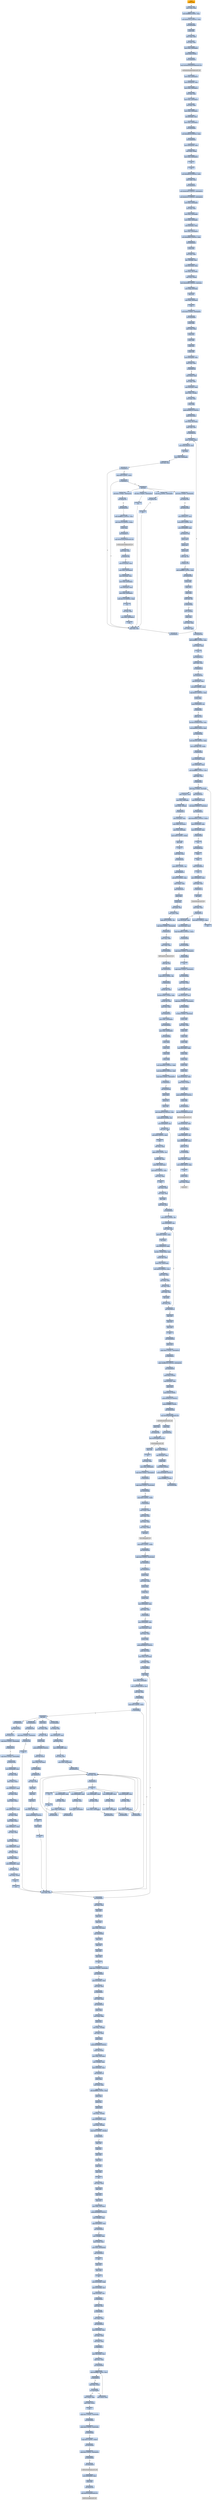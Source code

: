 digraph G {
node[shape=rectangle,style=filled,fillcolor=lightsteelblue,color=lightsteelblue]
bgcolor="transparent"
a0x004a7ca8pushl_ebp[label="start\npushl %ebp",color="lightgrey",fillcolor="orange"];
a0x004a7ca9movl_esp_ebp[label="0x004a7ca9\nmovl %esp, %ebp"];
a0x004a7cabaddl_0xfffffff0UINT8_esp[label="0x004a7cab\naddl $0xfffffff0<UINT8>, %esp"];
a0x004a7caemovl_0x4a1a5cUINT32_eax[label="0x004a7cae\nmovl $0x4a1a5c<UINT32>, %eax"];
a0x004a7cb3call_0x0040a8d4[label="0x004a7cb3\ncall 0x0040a8d4"];
a0x0040a8d4pushl_ebx[label="0x0040a8d4\npushl %ebx"];
a0x0040a8d5movl_eax_ebx[label="0x0040a8d5\nmovl %eax, %ebx"];
a0x0040a8d7xorl_eax_eax[label="0x0040a8d7\nxorl %eax, %eax"];
a0x0040a8d9movl_eax_0x004a8a08[label="0x0040a8d9\nmovl %eax, 0x004a8a08"];
a0x0040a8depushl_0x0UINT8[label="0x0040a8de\npushl $0x0<UINT8>"];
a0x0040a8e0call_0x0040a810[label="0x0040a8e0\ncall 0x0040a810"];
a0x0040a810jmp_GetModuleHandleW_kernel32_dll[label="0x0040a810\njmp GetModuleHandleW@kernel32.dll"];
GetModuleHandleW_kernel32_dll[label="GetModuleHandleW@kernel32.dll",color="lightgrey",fillcolor="lightgrey"];
a0x0040a8e5movl_eax_0x004adc40[label="0x0040a8e5\nmovl %eax, 0x004adc40"];
a0x0040a8eamovl_0x004adc40_eax[label="0x0040a8ea\nmovl 0x004adc40, %eax"];
a0x0040a8efmovl_eax_0x004a8a14[label="0x0040a8ef\nmovl %eax, 0x004a8a14"];
a0x0040a8f4xorl_eax_eax[label="0x0040a8f4\nxorl %eax, %eax"];
a0x0040a8f6movl_eax_0x004a8a18[label="0x0040a8f6\nmovl %eax, 0x004a8a18"];
a0x0040a8fbxorl_eax_eax[label="0x0040a8fb\nxorl %eax, %eax"];
a0x0040a8fdmovl_eax_0x004a8a1c[label="0x0040a8fd\nmovl %eax, 0x004a8a1c"];
a0x0040a902leal_0x8ebx__eax[label="0x0040a902\nleal 0x8(%ebx), %eax"];
a0x0040a905movl_eax_0x004a8a24[label="0x0040a905\nmovl %eax, 0x004a8a24"];
a0x0040a90acall_0x0040a8c8[label="0x0040a90a\ncall 0x0040a8c8"];
a0x0040a8c8movl_0x4a8a10UINT32_eax[label="0x0040a8c8\nmovl $0x4a8a10<UINT32>, %eax"];
a0x0040a8cdcall_0x00409cd4[label="0x0040a8cd\ncall 0x00409cd4"];
a0x00409cd4movl_0x004a8040_edx[label="0x00409cd4\nmovl 0x004a8040, %edx"];
a0x00409cdamovl_edx_eax_[label="0x00409cda\nmovl %edx, (%eax)"];
a0x00409cdcmovl_eax_0x004a8040[label="0x00409cdc\nmovl %eax, 0x004a8040"];
a0x00409ce1ret[label="0x00409ce1\nret"];
a0x0040a8d2ret[label="0x0040a8d2\nret"];
a0x0040a90fmovl_0x4a8a10UINT32_edx[label="0x0040a90f\nmovl $0x4a8a10<UINT32>, %edx"];
a0x0040a914movl_ebx_eax[label="0x0040a914\nmovl %ebx, %eax"];
a0x0040a916call_0x0040614c[label="0x0040a916\ncall 0x0040614c"];
a0x0040614cmovl_0x40246cUINT32_0x004ab014[label="0x0040614c\nmovl $0x40246c<UINT32>, 0x004ab014"];
a0x00406156movl_0x40247cUINT32_0x004ab018[label="0x00406156\nmovl $0x40247c<UINT32>, 0x004ab018"];
a0x00406160movl_eax_0x004adaf4[label="0x00406160\nmovl %eax, 0x004adaf4"];
a0x00406165xorl_eax_eax[label="0x00406165\nxorl %eax, %eax"];
a0x00406167movl_eax_0x004adaf8[label="0x00406167\nmovl %eax, 0x004adaf8"];
a0x0040616cmovl_edx_0x004adafc[label="0x0040616c\nmovl %edx, 0x004adafc"];
a0x00406172movl_0x4edx__eax[label="0x00406172\nmovl 0x4(%edx), %eax"];
a0x00406175movl_eax_0x004ab038[label="0x00406175\nmovl %eax, 0x004ab038"];
a0x0040617amovl_0x4adaecUINT32_eax[label="0x0040617a\nmovl $0x4adaec<UINT32>, %eax"];
a0x0040617fcall_0x00406030[label="0x0040617f\ncall 0x00406030"];
a0x00406030pushl_eax[label="0x00406030\npushl %eax"];
a0x00406031xorl_edx_edx[label="0x00406031\nxorl %edx, %edx"];
a0x00406033leal__16ebp__eax[label="0x00406033\nleal -16(%ebp), %eax"];
a0x00406036movl_fs_edx__ecx[label="0x00406036\nmovl %fs:(%edx), %ecx"];
a0x00406039movl_eax_fs_edx_[label="0x00406039\nmovl %eax, %fs:(%edx)"];
a0x0040603cmovl_ecx_eax_[label="0x0040603c\nmovl %ecx, (%eax)"];
a0x0040603emovl_0x405f90UINT32_0x4eax_[label="0x0040603e\nmovl $0x405f90<UINT32>, 0x4(%eax)"];
a0x00406045movl_ebp_0x8eax_[label="0x00406045\nmovl %ebp, 0x8(%eax)"];
a0x00406048popl_ecx[label="0x00406048\npopl %ecx"];
a0x00406049movl_eax_0x4ecx_[label="0x00406049\nmovl %eax, 0x4(%ecx)"];
a0x0040604cret[label="0x0040604c\nret"];
a0x00406184movb_0x0UINT8_0x004ab040[label="0x00406184\nmovb $0x0<UINT8>, 0x004ab040"];
a0x0040618bcall_0x004060e0[label="0x0040618b\ncall 0x004060e0"];
a0x004060e0pushl_ebp[label="0x004060e0\npushl %ebp"];
a0x004060e1movl_esp_ebp[label="0x004060e1\nmovl %esp, %ebp"];
a0x004060e3pushl_ecx[label="0x004060e3\npushl %ecx"];
a0x004060e4pushl_ebx[label="0x004060e4\npushl %ebx"];
a0x004060e5pushl_esi[label="0x004060e5\npushl %esi"];
a0x004060e6pushl_edi[label="0x004060e6\npushl %edi"];
a0x004060e7movl_0x004adaf4_eax[label="0x004060e7\nmovl 0x004adaf4, %eax"];
a0x004060ectestl_eax_eax[label="0x004060ec\ntestl %eax, %eax"];
a0x004060eeje_0x00406146[label="0x004060ee\nje 0x00406146"];
a0x004060f0movl_eax__edi[label="0x004060f0\nmovl (%eax), %edi"];
a0x004060f2xorl_ebx_ebx[label="0x004060f2\nxorl %ebx, %ebx"];
a0x004060f4movl_0x4eax__eax[label="0x004060f4\nmovl 0x4(%eax), %eax"];
a0x004060f7movl_eax__4ebp_[label="0x004060f7\nmovl %eax, -4(%ebp)"];
a0x004060faxorl_eax_eax[label="0x004060fa\nxorl %eax, %eax"];
a0x004060fcpushl_ebp[label="0x004060fc\npushl %ebp"];
a0x004060fdpushl_0x406132UINT32[label="0x004060fd\npushl $0x406132<UINT32>"];
a0x00406102pushl_fs_eax_[label="0x00406102\npushl %fs:(%eax)"];
a0x00406105movl_esp_fs_eax_[label="0x00406105\nmovl %esp, %fs:(%eax)"];
a0x00406108cmpl_ebx_edi[label="0x00406108\ncmpl %ebx, %edi"];
a0x0040610ajle_0x00406128[label="0x0040610a\njle 0x00406128"];
a0x0040610cmovl__4ebp__eax[label="0x0040610c\nmovl -4(%ebp), %eax"];
a0x0040610fmovl_eaxebx8__esi[label="0x0040610f\nmovl (%eax,%ebx,8), %esi"];
a0x00406112incl_ebx[label="0x00406112\nincl %ebx"];
a0x00406113movl_ebx_0x004adaf8[label="0x00406113\nmovl %ebx, 0x004adaf8"];
a0x00406119testl_esi_esi[label="0x00406119\ntestl %esi, %esi"];
a0x0040611bje_0x00406124[label="0x0040611b\nje 0x00406124"];
a0x00406124cmpl_ebx_edi[label="0x00406124\ncmpl %ebx, %edi"];
a0x00406126jg_0x0040610c[label="0x00406126\njg 0x0040610c"];
a0x0040611dcmpl_0x0UINT8_esi_[label="0x0040611d\ncmpl $0x0<UINT8>, (%esi)"];
a0x00406120je_0x00406124[label="0x00406120\nje 0x00406124"];
a0x00406122call_esi[label="0x00406122\ncall %esi"];
a0x004a7000subl_0x1UINT8_0x004ab8e0[label="0x004a7000\nsubl $0x1<UINT8>, 0x004ab8e0"];
a0x004a7007jae_0x004a70a9[label="0x004a7007\njae 0x004a70a9"];
a0x004a70a9ret[label="0x004a70a9\nret"];
a0x004a70acsubl_0x1UINT8_0x004adc48[label="0x004a70ac\nsubl $0x1<UINT8>, 0x004adc48"];
a0x004a70b3jae_0x004a70c1[label="0x004a70b3\njae 0x004a70c1"];
a0x004a70b5call_0x0040c268[label="0x004a70b5\ncall 0x0040c268"];
a0x0040c268addl_0xfffffeecUINT32_esp[label="0x0040c268\naddl $0xfffffeec<UINT32>, %esp"];
a0x0040c26emovl_0x114UINT32_esp_[label="0x0040c26e\nmovl $0x114<UINT32>, (%esp)"];
a0x0040c275pushl_esp[label="0x0040c275\npushl %esp"];
a0x0040c276call_0x0040b77c[label="0x0040c276\ncall 0x0040b77c"];
a0x0040b77cjmp_GetVersionExW_kernel32_dll[label="0x0040b77c\njmp GetVersionExW@kernel32.dll"];
GetVersionExW_kernel32_dll[label="GetVersionExW@kernel32.dll",color="lightgrey",fillcolor="lightgrey"];
a0x0040c27btestl_eax_eax[label="0x0040c27b\ntestl %eax, %eax"];
a0x0040c27dje_0x0040c29a[label="0x0040c27d\nje 0x0040c29a"];
a0x0040c27fmovl_0x10esp__eax[label="0x0040c27f\nmovl 0x10(%esp), %eax"];
a0x0040c283movl_eax_0x004a8a34[label="0x0040c283\nmovl %eax, 0x004a8a34"];
a0x0040c288movl_0x4esp__eax[label="0x0040c288\nmovl 0x4(%esp), %eax"];
a0x0040c28cmovl_eax_0x004a8a2c[label="0x0040c28c\nmovl %eax, 0x004a8a2c"];
a0x0040c291movl_0x8esp__eax[label="0x0040c291\nmovl 0x8(%esp), %eax"];
a0x0040c295movl_eax_0x004a8a30[label="0x0040c295\nmovl %eax, 0x004a8a30"];
a0x0040c29aaddl_0x114UINT32_esp[label="0x0040c29a\naddl $0x114<UINT32>, %esp"];
a0x0040c2a0ret[label="0x0040c2a0\nret"];
a0x004a70baxorl_eax_eax[label="0x004a70ba\nxorl %eax, %eax"];
a0x004a70bcmovl_eax_0x004adc4c[label="0x004a70bc\nmovl %eax, 0x004adc4c"];
a0x004a70c1ret[label="0x004a70c1\nret"];
a0x004a70c4subl_0x1UINT8_0x004adda8[label="0x004a70c4\nsubl $0x1<UINT8>, 0x004adda8"];
a0x004a70cbret[label="0x004a70cb\nret"];
a0x004a70ccsubl_0x1UINT8_0x004adc6c[label="0x004a70cc\nsubl $0x1<UINT8>, 0x004adc6c"];
a0x004a70d3jae_0x004a70da[label="0x004a70d3\njae 0x004a70da"];
a0x004a70d5call_0x004160e4[label="0x004a70d5\ncall 0x004160e4"];
a0x004160e4movl_0x004aa15c_ecx[label="0x004160e4\nmovl 0x004aa15c, %ecx"];
a0x004160eamovb_0x1UINT8_dl[label="0x004160ea\nmovb $0x1<UINT8>, %dl"];
a0x004160ecmovl_0x0040d980_eax[label="0x004160ec\nmovl 0x0040d980, %eax"];
a0x004160f1call_0x00415784[label="0x004160f1\ncall 0x00415784"];
a0x00415784pushl_ebx[label="0x00415784\npushl %ebx"];
a0x00415785pushl_esi[label="0x00415785\npushl %esi"];
a0x00415786pushl_edi[label="0x00415786\npushl %edi"];
a0x00415787testb_dl_dl[label="0x00415787\ntestb %dl, %dl"];
a0x00415789je_0x00415793[label="0x00415789\nje 0x00415793"];
a0x0041578baddl_0xfffffff0UINT8_esp[label="0x0041578b\naddl $0xfffffff0<UINT8>, %esp"];
a0x0041578ecall_0x00405840[label="0x0041578e\ncall 0x00405840"];
a0x00405840pushl_edx[label="0x00405840\npushl %edx"];
a0x00405841pushl_ecx[label="0x00405841\npushl %ecx"];
a0x00405842pushl_ebx[label="0x00405842\npushl %ebx"];
a0x00405843testb_dl_dl[label="0x00405843\ntestb %dl, %dl"];
a0x00405845jl_0x0040584a[label="0x00405845\njl 0x0040584a"];
a0x00405847call__12eax_[label="0x00405847\ncall -12(%eax)"];
a0x004052c4pushl_ebx[label="0x004052c4\npushl %ebx"];
a0x004052c5movl_eax_ebx[label="0x004052c5\nmovl %eax, %ebx"];
a0x004052c7movl_ebx_eax[label="0x004052c7\nmovl %ebx, %eax"];
a0x004052c9call_0x004052f4[label="0x004052c9\ncall 0x004052f4"];
a0x004052f4addl_0xffffffccUINT8_eax[label="0x004052f4\naddl $0xffffffcc<UINT8>, %eax"];
a0x004052f7movl_eax__eax[label="0x004052f7\nmovl (%eax), %eax"];
a0x004052f9ret[label="0x004052f9\nret"];
a0x004052cecall_0x00404218[label="0x004052ce\ncall 0x00404218"];
a0x00404218testl_eax_eax[label="0x00404218\ntestl %eax, %eax"];
a0x0040421ajle_0x0040422f[label="0x0040421a\njle 0x0040422f"];
a0x0040421ccall_0x004a8764[label="0x0040421c\ncall 0x004a8764"];
a0x00402d0cleal_0x3eax__edx[label="0x00402d0c\nleal 0x3(%eax), %edx"];
a0x00402d0fshrl_0x3UINT8_edx[label="0x00402d0f\nshrl $0x3<UINT8>, %edx"];
a0x00402d12cmpl_0xa2cUINT32_eax[label="0x00402d12\ncmpl $0xa2c<UINT32>, %eax"];
a0x00402d17pushl_ebx[label="0x00402d17\npushl %ebx"];
a0x00402d18movb_0x004ab055_cl[label="0x00402d18\nmovb 0x004ab055, %cl"];
a0x00402d1eja_0x00402f6c[label="0x00402d1e\nja 0x00402f6c"];
a0x00402d24testb_cl_cl[label="0x00402d24\ntestb %cl, %cl"];
a0x00402d26movzbl_0x4ab8e4edx__eax[label="0x00402d26\nmovzbl 0x4ab8e4(%edx), %eax"];
a0x00402d2dleal_0x4a8084eax8__ebx[label="0x00402d2d\nleal 0x4a8084(,%eax,8), %ebx"];
a0x00402d34jne_0x00402d8c[label="0x00402d34\njne 0x00402d8c"];
a0x00402d8cmovl_0x100UINT32_eax[label="0x00402d8c\nmovl $0x100<UINT32>, %eax"];
a0x00402d91lock_cmpxchgb_ah_ebx_[label="0x00402d91\nlock cmpxchgb %ah, (%ebx)"];
a0x00402d95je_0x00402d36[label="0x00402d95\nje 0x00402d36"];
a0x00402d36movl_0x4ebx__edx[label="0x00402d36\nmovl 0x4(%ebx), %edx"];
a0x00402d39movl_0x8edx__eax[label="0x00402d39\nmovl 0x8(%edx), %eax"];
a0x00402d3cmovl_0xfffffff8UINT32_ecx[label="0x00402d3c\nmovl $0xfffffff8<UINT32>, %ecx"];
a0x00402d41cmpl_ebx_edx[label="0x00402d41\ncmpl %ebx, %edx"];
a0x00402d43je_0x00402d5c[label="0x00402d43\nje 0x00402d5c"];
a0x00402d45addl_0x1UINT8_0xcedx_[label="0x00402d45\naddl $0x1<UINT8>, 0xc(%edx)"];
a0x00406132jmp_0x00405a50[label="0x00406132\njmp 0x00405a50"];
a0x00405a50movl_0x4esp__eax[label="0x00405a50\nmovl 0x4(%esp), %eax"];
a0x00405a54testl_0x6UINT32_0x4eax_[label="0x00405a54\ntestl $0x6<UINT32>, 0x4(%eax)"];
a0x00405a5bjne_0x00405b74[label="0x00405a5b\njne 0x00405b74"];
a0x00405a61cmpl_0xeedfadeUINT32_eax_[label="0x00405a61\ncmpl $0xeedfade<UINT32>, (%eax)"];
a0x00405a67movl_0x18eax__edx[label="0x00405a67\nmovl 0x18(%eax), %edx"];
a0x00405a6amovl_0x14eax__ecx[label="0x00405a6a\nmovl 0x14(%eax), %ecx"];
a0x00405a6dje_0x00405add[label="0x00405a6d\nje 0x00405add"];
a0x00405a6fcld_[label="0x00405a6f\ncld "];
a0x00405a70call_0x004051e8[label="0x00405a70\ncall 0x004051e8"];
a0x004051e8fninit_[label="0x004051e8\nfninit "];
a0x004051eafwait_[label="0x004051ea\nfwait "];
a0x004051ebfldcw_0x004a8024[label="0x004051eb\nfldcw 0x004a8024"];
a0x004051f1ret[label="0x004051f1\nret"];
a0x00405a75movl_0x004ab010_edx[label="0x00405a75\nmovl 0x004ab010, %edx"];
a0x00405a7btestl_edx_edx[label="0x00405a7b\ntestl %edx, %edx"];
a0x00405a7dje_0x00405b74[label="0x00405a7d\nje 0x00405b74"];
a0x00405a83call_edx[label="0x00405a83\ncall %edx"];
CreateMenu_user32_dll[label="CreateMenu@user32.dll",color="lightgrey",fillcolor="lightgrey"];
a0x00405a85testl_eax_eax[label="0x00405a85\ntestl %eax, %eax"];
a0x00405a87je_0x00405b74[label="0x00405a87\nje 0x00405b74"];
a0x00405a8dmovl_0xcesp__edx[label="0x00405a8d\nmovl 0xc(%esp), %edx"];
a0x00405b74movl_0x1UINT32_eax[label="0x00405b74\nmovl $0x1<UINT32>, %eax"];
a0x00405b79ret[label="0x00405b79\nret"];
a0x00402d49andl__4eax__ecx[label="0x00402d49\nandl -4(%eax), %ecx"];
a0x00402d4cmovl_ecx_0x8edx_[label="0x00402d4c\nmovl %ecx, 0x8(%edx)"];
a0x00402d4fmovl_edx__4eax_[label="0x00402d4f\nmovl %edx, -4(%eax)"];
a0x00402d52je_0x00402d7c[label="0x00402d52\nje 0x00402d7c"];
a0x00402d7cmovl_0x4edx__ecx[label="0x00402d7c\nmovl 0x4(%edx), %ecx"];
a0x00402d7fmovl_ebx_0x14ecx_[label="0x00402d7f\nmovl %ebx, 0x14(%ecx)"];
a0x00402d82movl_ecx_0x4ebx_[label="0x00402d82\nmovl %ecx, 0x4(%ebx)"];
a0x00402d85movb_0x0UINT8_ebx_[label="0x00402d85\nmovb $0x0<UINT8>, (%ebx)"];
a0x00402d88popl_ebx[label="0x00402d88\npopl %ebx"];
a0x00402d89ret[label="0x00402d89\nret"];
a0x00404222testl_eax_eax[label="0x00404222\ntestl %eax, %eax"];
a0x00404224je_0x00404228[label="0x00404224\nje 0x00404228"];
a0x00404228movb_0x1UINT8_al[label="0x00404228\nmovb $0x1<UINT8>, %al"];
a0x0040422ajmp_0x00404374[label="0x0040422a\njmp 0x00404374"];
a0x00404374andl_0x7fUINT8_eax[label="0x00404374\nandl $0x7f<UINT8>, %eax"];
a0x00404377movl_esp__edx[label="0x00404377\nmovl (%esp), %edx"];
a0x0040437ajmp_0x00404328[label="0x0040437a\njmp 0x00404328"];
a0x00404328pushl_ebx[label="0x00404328\npushl %ebx"];
a0x00404329pushl_esi[label="0x00404329\npushl %esi"];
a0x0040432amovl_edx_esi[label="0x0040432a\nmovl %edx, %esi"];
a0x0040432cmovl_eax_ebx[label="0x0040432c\nmovl %eax, %ebx"];
a0x0040432eandb_0x7fUINT8_bl[label="0x0040432e\nandb $0x7f<UINT8>, %bl"];
a0x00404331cmpl_0x0UINT8_0x004ab008[label="0x00404331\ncmpl $0x0<UINT8>, 0x004ab008"];
a0x00404338je_0x00404344[label="0x00404338\nje 0x00404344"];
a0x0040433amovl_esi_edx[label="0x0040433a\nmovl %esi, %edx"];
a0x0040433cmovl_ebx_eax[label="0x0040433c\nmovl %ebx, %eax"];
a0x0040433ecall_0x004ab008[label="0x0040433e\ncall 0x004ab008"];
DefFrameProcW_user32_dll[label="DefFrameProcW@user32.dll",color="lightgrey",fillcolor="lightgrey"];
a0x00404344testb_bl_bl[label="0x00404344\ntestb %bl, %bl"];
a0x00404346jne_0x00404355[label="0x00404346\njne 0x00404355"];
a0x00404355cmpb_0x1aUINT8_bl[label="0x00404355\ncmpb $0x1a<UINT8>, %bl"];
a0x00404358ja_0x00404364[label="0x00404358\nja 0x00404364"];
a0x0040435amovzbl_bl_eax[label="0x0040435a\nmovzbl %bl, %eax"];
a0x0040435dmovzbl_0x4a877ceax__ebx[label="0x0040435d\nmovzbl 0x4a877c(%eax), %ebx"];
a0x00404364movzbl_bl_eax[label="0x00404364\nmovzbl %bl, %eax"];
a0x00404367movl_esi_edx[label="0x00404367\nmovl %esi, %edx"];
a0x00404369call_0x0040431c[label="0x00404369\ncall 0x0040431c"];
a0x0040431cmovl_edx_0x004a8004[label="0x0040431c\nmovl %edx, 0x004a8004"];
a0x00404322call_0x00406508[label="0x00404322\ncall 0x00406508"];
a0x00406508movl_eax_0x004a8000[label="0x00406508\nmovl %eax, 0x004a8000"];
a0x0040650dcall_0x004063fc[label="0x0040650d\ncall 0x004063fc"];
a0x004063fcpushl_ebx[label="0x004063fc\npushl %ebx"];
a0x004063fdpushl_esi[label="0x004063fd\npushl %esi"];
a0x004063fepushl_edi[label="0x004063fe\npushl %edi"];
a0x004063ffpushl_ebp[label="0x004063ff\npushl %ebp"];
a0x00406400movl_0x4adaecUINT32_ebx[label="0x00406400\nmovl $0x4adaec<UINT32>, %ebx"];
a0x00406405movl_0x4ab050UINT32_edi[label="0x00406405\nmovl $0x4ab050<UINT32>, %edi"];
a0x0040640acmpl_0x0UINT8_0x004a8004[label="0x0040640a\ncmpl $0x0<UINT8>, 0x004a8004"];
a0x00406411je_0x00406424[label="0x00406411\nje 0x00406424"];
a0x00406413call_0x004062d4[label="0x00406413\ncall 0x004062d4"];
a0x004062d4pushl_ebx[label="0x004062d4\npushl %ebx"];
a0x004062d5pushl_esi[label="0x004062d5\npushl %esi"];
a0x004062d6pushl_edi[label="0x004062d6\npushl %edi"];
a0x004062d7movl_0x4a87c0UINT32_edi[label="0x004062d7\nmovl $0x4a87c0<UINT32>, %edi"];
a0x004062dcmovb_0x10UINT8_bl[label="0x004062dc\nmovb $0x10<UINT8>, %bl"];
a0x004062demovl_0x004a8000_esi[label="0x004062de\nmovl 0x004a8000, %esi"];
a0x004062e4movl_esi_eax[label="0x004062e4\nmovl %esi, %eax"];
a0x004062e6movl_0xaUINT32_ecx[label="0x004062e6\nmovl $0xa<UINT32>, %ecx"];
a0x004062ebcltd_[label="0x004062eb\ncltd "];
a0x004062ecidivl_ecx_eax[label="0x004062ec\nidivl %ecx, %eax"];
a0x004062eeaddb_0x30UINT8_dl[label="0x004062ee\naddb $0x30<UINT8>, %dl"];
a0x004062f1movzbl_bl_eax[label="0x004062f1\nmovzbl %bl, %eax"];
a0x004062f4movb_dl_edieax_[label="0x004062f4\nmovb %dl, (%edi,%eax)"];
a0x004062f7movl_0xaUINT32_ecx[label="0x004062f7\nmovl $0xa<UINT32>, %ecx"];
a0x004062fcmovl_esi_eax[label="0x004062fc\nmovl %esi, %eax"];
a0x004062fecltd_[label="0x004062fe\ncltd "];
a0x004062ffidivl_ecx_eax[label="0x004062ff\nidivl %ecx, %eax"];
a0x00406301movl_eax_esi[label="0x00406301\nmovl %eax, %esi"];
a0x00406303decl_ebx[label="0x00406303\ndecl %ebx"];
a0x00406304testl_esi_esi[label="0x00406304\ntestl %esi, %esi"];
a0x00406306jne_0x004062e4[label="0x00406306\njne 0x004062e4"];
a0x00406308movb_0x1cUINT8_bl[label="0x00406308\nmovb $0x1c<UINT8>, %bl"];
a0x0040630amovl_0x004a8004_esi[label="0x0040630a\nmovl 0x004a8004, %esi"];
a0x00406310movl_esi_eax[label="0x00406310\nmovl %esi, %eax"];
a0x00406312andl_0xfUINT8_eax[label="0x00406312\nandl $0xf<UINT8>, %eax"];
a0x00406315incl_eax[label="0x00406315\nincl %eax"];
a0x00406316movl_0x004a87e0_edx[label="0x00406316\nmovl 0x004a87e0, %edx"];
a0x0040631cmovzbl__1edxeax__eax[label="0x0040631c\nmovzbl -1(%edx,%eax), %eax"];
a0x00406321movzbl_bl_edx[label="0x00406321\nmovzbl %bl, %edx"];
a0x00406324movb_al_ediedx_[label="0x00406324\nmovb %al, (%edi,%edx)"];
a0x00406327movl_0x10UINT32_ecx[label="0x00406327\nmovl $0x10<UINT32>, %ecx"];
a0x0040632cmovl_esi_eax[label="0x0040632c\nmovl %esi, %eax"];
a0x0040632exorl_edx_edx[label="0x0040632e\nxorl %edx, %edx"];
a0x00406330divl_ecx_eax[label="0x00406330\ndivl %ecx, %eax"];
a0x00406332movl_eax_esi[label="0x00406332\nmovl %eax, %esi"];
a0x00406334decl_ebx[label="0x00406334\ndecl %ebx"];
a0x00406335testl_esi_esi[label="0x00406335\ntestl %esi, %esi"];
a0x00406337jne_0x00406310[label="0x00406337\njne 0x00406310"];
a0x00406339popl_edi[label="0x00406339\npopl %edi"];
a0x0040633apopl_esi[label="0x0040633a\npopl %esi"];
a0x0040633bpopl_ebx[label="0x0040633b\npopl %ebx"];
a0x0040633cret[label="0x0040633c\nret"];
a0x00406418call_0x0040636c[label="0x00406418\ncall 0x0040636c"];
a0x0040636cpushl_ecx[label="0x0040636c\npushl %ecx"];
a0x0040636dcmpb_0x0UINT8_0x004ab054[label="0x0040636d\ncmpb $0x0<UINT8>, 0x004ab054"];
a0x00406374je_0x004063cd[label="0x00406374\nje 0x004063cd"];
a0x00406376cmpw_0xffffd7b2UINT16_0x004ab330[label="0x00406376\ncmpw $0xffffd7b2<UINT16>, 0x004ab330"];
a0x0040637fjne_0x00406395[label="0x0040637f\njne 0x00406395"];
a0x00406395pushl_0x0UINT8[label="0x00406395\npushl $0x0<UINT8>"];
a0x00406397leal_0x4esp__eax[label="0x00406397\nleal 0x4(%esp), %eax"];
a0x0040639bpushl_eax[label="0x0040639b\npushl %eax"];
a0x0040639cpushl_0x1dUINT8[label="0x0040639c\npushl $0x1d<UINT8>"];
a0x0040639epushl_0x4a87c0UINT32[label="0x0040639e\npushl $0x4a87c0<UINT32>"];
a0x004063a3pushl_0xfffffff5UINT8[label="0x004063a3\npushl $0xfffffff5<UINT8>"];
a0x004063a5call_0x00402464[label="0x004063a5\ncall 0x00402464"];
a0x00402464jmp_GetStdHandle_kernel32_dll[label="0x00402464\njmp GetStdHandle@kernel32.dll"];
GetStdHandle_kernel32_dll[label="GetStdHandle@kernel32.dll",color="lightgrey",fillcolor="lightgrey"];
a0x004063aapushl_eax[label="0x004063aa\npushl %eax"];
a0x004063abcall_0x0040249c[label="0x004063ab\ncall 0x0040249c"];
a0x0040249cjmp_WriteFile_kernel32_dll[label="0x0040249c\njmp WriteFile@kernel32.dll"];
WriteFile_kernel32_dll[label="WriteFile@kernel32.dll",color="lightgrey",fillcolor="lightgrey"];
a0x004063b0pushl_0x0UINT8[label="0x004063b0\npushl $0x0<UINT8>"];
a0x004063b2leal_0x4esp__eax[label="0x004063b2\nleal 0x4(%esp), %eax"];
a0x004063b6pushl_eax[label="0x004063b6\npushl %eax"];
a0x004063b7pushl_0x2UINT8[label="0x004063b7\npushl $0x2<UINT8>"];
a0x004063b9pushl_0x4063f8UINT32[label="0x004063b9\npushl $0x4063f8<UINT32>"];
a0x004063bepushl_0xfffffff5UINT8[label="0x004063be\npushl $0xfffffff5<UINT8>"];
a0x004063c0call_0x00402464[label="0x004063c0\ncall 0x00402464"];
a0x004063c5pushl_eax[label="0x004063c5\npushl %eax"];
a0x004063c6call_0x0040249c[label="0x004063c6\ncall 0x0040249c"];
a0x004063cbpopl_edx[label="0x004063cb\npopl %edx"];
a0x004063ccret[label="0x004063cc\nret"];
a0x0040641dxorl_eax_eax[label="0x0040641d\nxorl %eax, %eax"];
a0x0040641fmovl_eax_0x004a8004[label="0x0040641f\nmovl %eax, 0x004a8004"];
a0x00406424cmpl_0x0UINT8_0x004adb20[label="0x00406424\ncmpl $0x0<UINT8>, 0x004adb20"];
a0x0040642bje_0x0040644e[label="0x0040642b\nje 0x0040644e"];
a0x0040644ecmpb_0x0UINT8_0x28ebx_[label="0x0040644e\ncmpb $0x0<UINT8>, 0x28(%ebx)"];
a0x00406452jne_0x00406468[label="0x00406452\njne 0x00406468"];
a0x00406454cmpl_0x0UINT8_edi_[label="0x00406454\ncmpl $0x0<UINT8>, (%edi)"];
a0x00406457je_0x00406468[label="0x00406457\nje 0x00406468"];
a0x00406459movl_edi__eax[label="0x00406459\nmovl (%edi), %eax"];
a0x0040645bmovl_eax_esi[label="0x0040645b\nmovl %eax, %esi"];
a0x0040645dxorl_eax_eax[label="0x0040645d\nxorl %eax, %eax"];
a0x0040645fmovl_eax_edi_[label="0x0040645f\nmovl %eax, (%edi)"];
a0x00406461call_esi[label="0x00406461\ncall %esi"];
StretchBlt_gdi32_dll[label="StretchBlt@gdi32.dll",color="lightgrey",fillcolor="lightgrey"];
a0x00406463cmpl_0x0UINT8_edi_[label="0x00406463\ncmpl $0x0<UINT8>, (%edi)"];
a0x00406466jne_0x00406459[label="0x00406466\njne 0x00406459"];
a0x00406468cmpb_0x2UINT8_0x28ebx_[label="0x00406468\ncmpb $0x2<UINT8>, 0x28(%ebx)"];
a0x0040646cjne_0x0040647c[label="0x0040646c\njne 0x0040647c"];
a0x0040647ccall_0x00406078[label="0x0040647c\ncall 0x00406078"];
a0x00406078pushl_ebp[label="0x00406078\npushl %ebp"];
a0x00406079movl_esp_ebp[label="0x00406079\nmovl %esp, %ebp"];
a0x0040607bpushl_ebx[label="0x0040607b\npushl %ebx"];
a0x0040607cpushl_esi[label="0x0040607c\npushl %esi"];
a0x0040607dpushl_edi[label="0x0040607d\npushl %edi"];
a0x0040607emovl_0x004adaf4_eax[label="0x0040607e\nmovl 0x004adaf4, %eax"];
a0x00406083testl_eax_eax[label="0x00406083\ntestl %eax, %eax"];
a0x00406085je_0x004060da[label="0x00406085\nje 0x004060da"];
a0x00406087movl_0x004adaf8_ebx[label="0x00406087\nmovl 0x004adaf8, %ebx"];
a0x0040608dmovl_0x4eax__edi[label="0x0040608d\nmovl 0x4(%eax), %edi"];
a0x00406090xorl_eax_eax[label="0x00406090\nxorl %eax, %eax"];
a0x00406092pushl_ebp[label="0x00406092\npushl %ebp"];
a0x00406093pushl_0x4060c6UINT32[label="0x00406093\npushl $0x4060c6<UINT32>"];
a0x00406098pushl_fs_eax_[label="0x00406098\npushl %fs:(%eax)"];
a0x0040609bmovl_esp_fs_eax_[label="0x0040609b\nmovl %esp, %fs:(%eax)"];
a0x0040609etestl_ebx_ebx[label="0x0040609e\ntestl %ebx, %ebx"];
a0x004060a0jle_0x004060bc[label="0x004060a0\njle 0x004060bc"];
a0x004060a2decl_ebx[label="0x004060a2\ndecl %ebx"];
a0x004060a3movl_ebx_0x004adaf8[label="0x004060a3\nmovl %ebx, 0x004adaf8"];
a0x004060a9movl_0x4ediebx8__esi[label="0x004060a9\nmovl 0x4(%edi,%ebx,8), %esi"];
a0x004060adtestl_esi_esi[label="0x004060ad\ntestl %esi, %esi"];
a0x004060afje_0x004060b8[label="0x004060af\nje 0x004060b8"];
a0x004060b1cmpl_0x0UINT8_esi_[label="0x004060b1\ncmpl $0x0<UINT8>, (%esi)"];
a0x004060b4je_0x004060b8[label="0x004060b4\nje 0x004060b8"];
a0x004060b6call_esi[label="0x004060b6\ncall %esi"];
a0x004161f4incl_0x004adc6c[label="0x004161f4\nincl 0x004adc6c"];
a0x004161fajne_0x00416201[label="0x004161fa\njne 0x00416201"];
a0x004161fccall_0x00416174[label="0x004161fc\ncall 0x00416174"];
a0x00416174cmpl_0x0UINT8_0x004addb0[label="0x00416174\ncmpl $0x0<UINT8>, 0x004addb0"];
a0x0041617bje_0x00416197[label="0x0041617b\nje 0x00416197"];
a0x00416197cmpl_0x0UINT8_0x004addb4[label="0x00416197\ncmpl $0x0<UINT8>, 0x004addb4"];
a0x0041619eje_0x004161ba[label="0x0041619e\nje 0x004161ba"];
a0x004161bamovl_0x004aa0d8_eax[label="0x004161ba\nmovl 0x004aa0d8, %eax"];
a0x004161bfxorl_edx_edx[label="0x004161bf\nxorl %edx, %edx"];
a0x004161c1movl_edx_eax_[label="0x004161c1\nmovl %edx, (%eax)"];
a0x004161c3movl_0x004aa1ec_eax[label="0x004161c3\nmovl 0x004aa1ec, %eax"];
a0x004161c8xorl_edx_edx[label="0x004161c8\nxorl %edx, %edx"];
a0x004161camovl_edx_eax_[label="0x004161ca\nmovl %edx, (%eax)"];
a0x004161ccmovl_0x004aa144_eax[label="0x004161cc\nmovl 0x004aa144, %eax"];
a0x004161d1xorl_edx_edx[label="0x004161d1\nxorl %edx, %edx"];
a0x004161d3movl_edx_eax_[label="0x004161d3\nmovl %edx, (%eax)"];
a0x004161d5movl_0x004aa1cc_eax[label="0x004161d5\nmovl 0x004aa1cc, %eax"];
a0x004161daxorl_edx_edx[label="0x004161da\nxorl %edx, %edx"];
a0x004161dcmovl_edx_eax_[label="0x004161dc\nmovl %edx, (%eax)"];
a0x004161demovl_0x004aa1f4_eax[label="0x004161de\nmovl 0x004aa1f4, %eax"];
a0x004161e3xorl_edx_edx[label="0x004161e3\nxorl %edx, %edx"];
a0x004161e5movl_edx_eax_[label="0x004161e5\nmovl %edx, (%eax)"];
a0x004161e7movl_0x004aa364_eax[label="0x004161e7\nmovl 0x004aa364, %eax"];
a0x004161ecxorl_edx_edx[label="0x004161ec\nxorl %edx, %edx"];
a0x004161eemovl_edx_eax_[label="0x004161ee\nmovl %edx, (%eax)"];
a0x004161f0ret[label="0x004161f0\nret"];
a0x00416201ret[label="0x00416201\nret"];
a0x004060b8testl_ebx_ebx[label="0x004060b8\ntestl %ebx, %ebx"];
a0x004060bajg_0x004060a2[label="0x004060ba\njg 0x004060a2"];
a0x00417d38incl_0x004adda8[label="0x00417d38\nincl 0x004adda8"];
a0x00417d3ejne_0x00417d4a[label="0x00417d3e\njne 0x00417d4a"];
a0x00417d40movl_0x0040f254_eax[label="0x00417d40\nmovl 0x0040f254, %eax"];
a0x00417d45call_0x00417d4c[label="0x00417d45\ncall 0x00417d4c"];
a0x00417d4cmovl_0x004add98_eax[label="0x00417d4c\nmovl 0x004add98, %eax"];
a0x00417d51xorl_edx_edx[label="0x00417d51\nxorl %edx, %edx"];
a0x00417d53movl_edx_0x004add98[label="0x00417d53\nmovl %edx, 0x004add98"];
a0x00417d59call_0x0040532c[label="0x00417d59\ncall 0x0040532c"];
a0x0040532ctestl_eax_eax[label="0x0040532c\ntestl %eax, %eax"];
a0x0040532eje_0x00405337[label="0x0040532e\nje 0x00405337"];
a0x00405337ret[label="0x00405337\nret"];
a0x00417d5emovl_0x004add90_eax[label="0x00417d5e\nmovl 0x004add90, %eax"];
a0x00417d63xorl_edx_edx[label="0x00417d63\nxorl %edx, %edx"];
a0x00417d65movl_edx_0x004add90[label="0x00417d65\nmovl %edx, 0x004add90"];
a0x00417d6bcall_0x0040532c[label="0x00417d6b\ncall 0x0040532c"];
a0x00417d70movl_0x004adda0_eax[label="0x00417d70\nmovl 0x004adda0, %eax"];
a0x00417d75xorl_edx_edx[label="0x00417d75\nxorl %edx, %edx"];
a0x00417d77movl_edx_0x004adda0[label="0x00417d77\nmovl %edx, 0x004adda0"];
a0x00417d7dcall_0x0040532c[label="0x00417d7d\ncall 0x0040532c"];
a0x00417d82movl_0x004adda4_eax[label="0x00417d82\nmovl 0x004adda4, %eax"];
a0x00417d87xorl_edx_edx[label="0x00417d87\nxorl %edx, %edx"];
a0x00417d89movl_edx_0x004adda4[label="0x00417d89\nmovl %edx, 0x004adda4"];
a0x00417d8fcall_0x0040532c[label="0x00417d8f\ncall 0x0040532c"];
a0x00417d94movl_0x004add9c_eax[label="0x00417d94\nmovl 0x004add9c, %eax"];
a0x00417d99xorl_edx_edx[label="0x00417d99\nxorl %edx, %edx"];
a0x00417d9bmovl_edx_0x004add9c[label="0x00417d9b\nmovl %edx, 0x004add9c"];
a0x00417da1call_0x0040532c[label="0x00417da1\ncall 0x0040532c"];
a0x00417da6movl_0x004add94_eax[label="0x00417da6\nmovl 0x004add94, %eax"];
a0x00417dabxorl_edx_edx[label="0x00417dab\nxorl %edx, %edx"];
a0x00417dadmovl_edx_0x004add94[label="0x00417dad\nmovl %edx, 0x004add94"];
a0x00417db3call_0x0040532c[label="0x00417db3\ncall 0x0040532c"];
a0x00417db8ret[label="0x00417db8\nret"];
a0x00417d4aret[label="0x00417d4a\nret"];
a0x0040c2bcincl_0x004adc48[label="0x0040c2bc\nincl 0x004adc48"];
a0x0040c2c2jne_0x0040c2d8[label="0x0040c2c2\njne 0x0040c2d8"];
a0x0040c2c4cmpl_0x0UINT8_0x004adc4c[label="0x0040c2c4\ncmpl $0x0<UINT8>, 0x004adc4c"];
a0x0040c2cbje_0x0040c2d8[label="0x0040c2cb\nje 0x0040c2d8"];
a0x0040c2d8ret[label="0x0040c2d8\nret"];
a0x0040a79cpushl_ebp[label="0x0040a79c\npushl %ebp"];
a0x0040a79dmovl_esp_ebp[label="0x0040a79d\nmovl %esp, %ebp"];
a0x0040a79fxorl_eax_eax[label="0x0040a79f\nxorl %eax, %eax"];
a0x0040a7a1pushl_ebp[label="0x0040a7a1\npushl %ebp"];
a0x0040a7a2pushl_0x40a804UINT32[label="0x0040a7a2\npushl $0x40a804<UINT32>"];
a0x0040a7a7pushl_fs_eax_[label="0x0040a7a7\npushl %fs:(%eax)"];
a0x0040a7aamovl_esp_fs_eax_[label="0x0040a7aa\nmovl %esp, %fs:(%eax)"];
a0x0040a7adincl_0x004ab8e0[label="0x0040a7ad\nincl 0x004ab8e0"];
a0x0040a7b3jne_0x0040a7f6[label="0x0040a7b3\njne 0x0040a7f6"];
a0x0040a7f6xorl_eax_eax[label="0x0040a7f6\nxorl %eax, %eax"];
a0x0040a7f8popl_edx[label="0x0040a7f8\npopl %edx"];
a0x0040a7f9popl_ecx[label="0x0040a7f9\npopl %ecx"];
a0x0040a7fapopl_ecx[label="0x0040a7fa\npopl %ecx"];
a0x0040a7fbmovl_edx_fs_eax_[label="0x0040a7fb\nmovl %edx, %fs:(%eax)"];
a0x0040a7fepushl_0x40a80bUINT32[label="0x0040a7fe\npushl $0x40a80b<UINT32>"];
a0x0040a803ret[label="0x0040a803\nret"];
a0x0040a80bpopl_ebp[label="0x0040a80b\npopl %ebp"];
a0x0040a80cret[label="0x0040a80c\nret"];
a0x004060bcxorl_eax_eax[label="0x004060bc\nxorl %eax, %eax"];
a0x004060bepopl_edx[label="0x004060be\npopl %edx"];
a0x004060bfpopl_ecx[label="0x004060bf\npopl %ecx"];
a0x004060c0popl_ecx[label="0x004060c0\npopl %ecx"];
a0x004060c1movl_edx_fs_eax_[label="0x004060c1\nmovl %edx, %fs:(%eax)"];
a0x004060c4jmp_0x004060da[label="0x004060c4\njmp 0x004060da"];
a0x004060dapopl_edi[label="0x004060da\npopl %edi"];
a0x004060dbpopl_esi[label="0x004060db\npopl %esi"];
a0x004060dcpopl_ebx[label="0x004060dc\npopl %ebx"];
a0x004060ddpopl_ebp[label="0x004060dd\npopl %ebp"];
a0x004060deret[label="0x004060de\nret"];
a0x00406481cmpb_0x1UINT8_0x28ebx_[label="0x00406481\ncmpb $0x1<UINT8>, 0x28(%ebx)"];
a0x00406485jbe_0x00406490[label="0x00406485\njbe 0x00406490"];
a0x00406490movl_0x10ebx__edi[label="0x00406490\nmovl 0x10(%ebx), %edi"];
a0x00406493testl_edi_edi[label="0x00406493\ntestl %edi, %edi"];
a0x00406495je_0x004064b3[label="0x00406495\nje 0x004064b3"];
a0x00406497movl_edi_eax[label="0x00406497\nmovl %edi, %eax"];
a0x00406499call_0x00409ce4[label="0x00406499\ncall 0x00409ce4"];
a0x00409ce4pushl_ebp[label="0x00409ce4\npushl %ebp"];
a0x00409ce5movl_esp_ebp[label="0x00409ce5\nmovl %esp, %ebp"];
a0x00409ce7pushl_ecx[label="0x00409ce7\npushl %ecx"];
a0x00409ce8movl_eax__4ebp_[label="0x00409ce8\nmovl %eax, -4(%ebp)"];
a0x00409cebxorl_edx_edx[label="0x00409ceb\nxorl %edx, %edx"];
a0x00409cedpushl_ebp[label="0x00409ced\npushl %ebp"];
a0x00409ceepushl_0x409d48UINT32[label="0x00409cee\npushl $0x409d48<UINT32>"];
a0x00409cf3pushl_fs_edx_[label="0x00409cf3\npushl %fs:(%edx)"];
a0x00409cf6movl_esp_fs_edx_[label="0x00409cf6\nmovl %esp, %fs:(%edx)"];
a0x00409cf9movl__4ebp__eax[label="0x00409cf9\nmovl -4(%ebp), %eax"];
a0x00409cfcmovl_0x4eax__eax[label="0x00409cfc\nmovl 0x4(%eax), %eax"];
a0x00409cffcall_0x00409c78[label="0x00409cff\ncall 0x00409c78"];
a0x00409c78pushl_ebp[label="0x00409c78\npushl %ebp"];
a0x00409c79movl_esp_ebp[label="0x00409c79\nmovl %esp, %ebp"];
a0x00409c7baddl_0xfffffff8UINT8_esp[label="0x00409c7b\naddl $0xfffffff8<UINT8>, %esp"];
a0x00409c7epushl_ebx[label="0x00409c7e\npushl %ebx"];
a0x00409c7fpushl_esi[label="0x00409c7f\npushl %esi"];
a0x00409c80pushl_edi[label="0x00409c80\npushl %edi"];
a0x00409c81movl_eax__4ebp_[label="0x00409c81\nmovl %eax, -4(%ebp)"];
a0x00409c84movl_0x004a8044_eax[label="0x00409c84\nmovl 0x004a8044, %eax"];
a0x00409c89movl_eax__8ebp_[label="0x00409c89\nmovl %eax, -8(%ebp)"];
a0x00409c8ccmpl_0x0UINT8__8ebp_[label="0x00409c8c\ncmpl $0x0<UINT8>, -8(%ebp)"];
a0x00409c90je_0x00409ccb[label="0x00409c90\nje 0x00409ccb"];
a0x00409ccbpopl_edi[label="0x00409ccb\npopl %edi"];
a0x00409cccpopl_esi[label="0x00409ccc\npopl %esi"];
a0x00409ccdpopl_ebx[label="0x00409ccd\npopl %ebx"];
a0x00409ccepopl_ecx[label="0x00409cce\npopl %ecx"];
a0x00409ccfpopl_ecx[label="0x00409ccf\npopl %ecx"];
a0x00409cd0popl_ebp[label="0x00409cd0\npopl %ebp"];
a0x00409cd1ret[label="0x00409cd1\nret"];
a0x00409d04xorl_eax_eax[label="0x00409d04\nxorl %eax, %eax"];
a0x00409d06popl_edx[label="0x00409d06\npopl %edx"];
a0x00409d07popl_ecx[label="0x00409d07\npopl %ecx"];
a0x00409d08popl_ecx[label="0x00409d08\npopl %ecx"];
a0x00409d09movl_edx_fs_eax_[label="0x00409d09\nmovl %edx, %fs:(%eax)"];
a0x00409d0cpushl_0x409d4fUINT32[label="0x00409d0c\npushl $0x409d4f<UINT32>"];
a0x00409d11movl__4ebp__eax[label="0x00409d11\nmovl -4(%ebp), %eax"];
a0x00409d14cmpl_0x004a8040_eax[label="0x00409d14\ncmpl 0x004a8040, %eax"];
a0x00409d1ajne_0x00409d28[label="0x00409d1a\njne 0x00409d28"];
a0x00409d1cmovl__4ebp__eax[label="0x00409d1c\nmovl -4(%ebp), %eax"];
a0x00409d1fmovl_eax__eax[label="0x00409d1f\nmovl (%eax), %eax"];
a0x00409d21movl_eax_0x004a8040[label="0x00409d21\nmovl %eax, 0x004a8040"];
a0x00409d26jmp_0x00409d47[label="0x00409d26\njmp 0x00409d47"];
a0x00409d47ret[label="0x00409d47\nret"];
a0x00409d4fpopl_ecx[label="0x00409d4f\npopl %ecx"];
a0x00409d50popl_ebp[label="0x00409d50\npopl %ebp"];
a0x00409d51ret[label="0x00409d51\nret"];
a0x0040649emovl_0x10ebx__ebp[label="0x0040649e\nmovl 0x10(%ebx), %ebp"];
a0x004064a1movl_0x10ebp__esi[label="0x004064a1\nmovl 0x10(%ebp), %esi"];
a0x004064a4cmpl_0x4ebp__esi[label="0x004064a4\ncmpl 0x4(%ebp), %esi"];
a0x004064a7je_0x004064b3[label="0x004064a7\nje 0x004064b3"];
a0x004064a9testl_esi_esi[label="0x004064a9\ntestl %esi, %esi"];
a0x004064abje_0x004064b3[label="0x004064ab\nje 0x004064b3"];
a0x004064b3movl_ebx_eax[label="0x004064b3\nmovl %ebx, %eax"];
a0x004064b5call_0x00406050[label="0x004064b5\ncall 0x00406050"];
a0x00406050movl_0x4eax__eax[label="0x00406050\nmovl 0x4(%eax), %eax"];
a0x00406053xorl_edx_edx[label="0x00406053\nxorl %edx, %edx"];
a0x00406055testl_eax_eax[label="0x00406055\ntestl %eax, %eax"];
a0x00406057je_0x00406075[label="0x00406057\nje 0x00406075"];
a0x00406059movl_fs_edx__ecx[label="0x00406059\nmovl %fs:(%edx), %ecx"];
a0x0040605ccmpl_ecx_eax[label="0x0040605c\ncmpl %ecx, %eax"];
a0x0040605ejne_0x00406068[label="0x0040605e\njne 0x00406068"];
a0x00406068cmpl_0xffffffffUINT8_ecx[label="0x00406068\ncmpl $0xffffffff<UINT8>, %ecx"];
a0x0040606bje_0x00406075[label="0x0040606b\nje 0x00406075"];
a0x0040606dcmpl_eax_ecx_[label="0x0040606d\ncmpl %eax, (%ecx)"];
a0x0040606fjne_0x00406066[label="0x0040606f\njne 0x00406066"];
a0x00406066movl_ecx__ecx[label="0x00406066\nmovl (%ecx), %ecx"];
a0x00406071movl_eax__eax[label="0x00406071\nmovl (%eax), %eax"];
a0x00406073movl_eax_ecx_[label="0x00406073\nmovl %eax, (%ecx)"];
a0x00406075ret[label="0x00406075\nret"];
a0x004064bacmpb_0x1UINT8_0x28ebx_[label="0x004064ba\ncmpb $0x1<UINT8>, 0x28(%ebx)"];
a0x004064bejne_0x004064c3[label="0x004064be\njne 0x004064c3"];
a0x004064c3cmpb_0x0UINT8_0x28ebx_[label="0x004064c3\ncmpb $0x0<UINT8>, 0x28(%ebx)"];
a0x004064c7je_0x004064d0[label="0x004064c7\nje 0x004064d0"];
a0x004064d0cmpl_0x0UINT8_ebx_[label="0x004064d0\ncmpl $0x0<UINT8>, (%ebx)"];
a0x004064d3jne_0x004064ef[label="0x004064d3\njne 0x004064ef"];
a0x004064d5cmpl_0x0UINT8_0x004ab030[label="0x004064d5\ncmpl $0x0<UINT8>, 0x004ab030"];
a0x004064dcje_0x004064e4[label="0x004064dc\nje 0x004064e4"];
a0x004064decall_0x004ab030[label="0x004064de\ncall 0x004ab030"];
CallNextHookEx_user32_dll[label="CallNextHookEx@user32.dll",color="lightgrey",fillcolor="lightgrey"];
a0x004064e4movl_0x004a8000_eax[label="0x004064e4\nmovl 0x004a8000, %eax"];
a0x004064e9pushl_eax[label="0x004064e9\npushl %eax"];
a0x004064eacall_0x004024cc[label="0x004064ea\ncall 0x004024cc"];
a0x004024ccjmp_ExitProcess_kernel32_dll[label="0x004024cc\njmp ExitProcess@kernel32.dll"];
ExitProcess_kernel32_dll[label="ExitProcess@kernel32.dll",color="lightgrey",fillcolor="lightgrey"];
a0x00405a91movl_0x4esp__ecx[label="0x00405a91\nmovl 0x4(%esp), %ecx"];
a0x00405a95cmpl_0xeeffaceUINT32_ecx_[label="0x00405a95\ncmpl $0xeefface<UINT32>, (%ecx)"];
a0x00405a9bje_0x00405ad4[label="0x00405a9b\nje 0x00405ad4"];
a0x00405a9dcall_0x00405968[label="0x00405a9d\ncall 0x00405968"];
a0x00405968cmpb_0x0UINT8_0x004a8028[label="0x00405968\ncmpb $0x0<UINT8>, 0x004a8028"];
a0x0040596fje_0x00405988[label="0x0040596f\nje 0x00405988"];
a0x00405988ret[label="0x00405988\nret"];
a0x00405aa2cmpb_0x0UINT8_0x004a802c[label="0x00405aa2\ncmpb $0x0<UINT8>, 0x004a802c"];
a0x00405aa9jbe_0x00405ad4[label="0x00405aa9\njbe 0x00405ad4"];
a0x00405ad4movl_eax_edx[label="0x00405ad4\nmovl %eax, %edx"];
a0x00405ad6movl_0x4esp__eax[label="0x00405ad6\nmovl 0x4(%esp), %eax"];
a0x00405adamovl_0xceax__ecx[label="0x00405ada\nmovl 0xc(%eax), %ecx"];
a0x00405addcmpb_0x1UINT8_0x004a802c[label="0x00405add\ncmpb $0x1<UINT8>, 0x004a802c"];
a0x00405ae4jbe_0x00405b04[label="0x00405ae4\njbe 0x00405b04"];
a0x00405b04orl_0x2UINT8_0x4eax_[label="0x00405b04\norl $0x2<UINT8>, 0x4(%eax)"];
a0x00405b08pushl_ebx[label="0x00405b08\npushl %ebx"];
a0x00405b09xorl_ebx_ebx[label="0x00405b09\nxorl %ebx, %ebx"];
a0x00405b0bpushl_esi[label="0x00405b0b\npushl %esi"];
a0x00405b0cpushl_edi[label="0x00405b0c\npushl %edi"];
a0x00405b0dpushl_ebp[label="0x00405b0d\npushl %ebp"];
a0x00405b0emovl_fs_ebx__ebx[label="0x00405b0e\nmovl %fs:(%ebx), %ebx"];
a0x00405b11pushl_ebx[label="0x00405b11\npushl %ebx"];
a0x00405b12pushl_eax[label="0x00405b12\npushl %eax"];
a0x00405b13pushl_edx[label="0x00405b13\npushl %edx"];
a0x00405b14pushl_ecx[label="0x00405b14\npushl %ecx"];
a0x00405b15movl_0x28esp__edx[label="0x00405b15\nmovl 0x28(%esp), %edx"];
a0x00405b19pushl_0x0UINT8[label="0x00405b19\npushl $0x0<UINT8>"];
a0x00405b1bpushl_eax[label="0x00405b1b\npushl %eax"];
a0x00405b1cpushl_0x405b28UINT32[label="0x00405b1c\npushl $0x405b28<UINT32>"];
a0x00405b21pushl_edx[label="0x00405b21\npushl %edx"];
a0x00405b22call_0x004ab018[label="0x00405b22\ncall 0x004ab018"];
a0x0040247cjmp_RtlUnwind_kernel32_dll[label="0x0040247c\njmp RtlUnwind@kernel32.dll"];
RtlUnwind_kernel32_dll[label="RtlUnwind@kernel32.dll",color="lightgrey",fillcolor="lightgrey"];
a0x00405b28movl_0x28esp__edi[label="0x00405b28\nmovl 0x28(%esp), %edi"];
a0x00405b2ccall_0x0040a888[label="0x00405b2c\ncall 0x0040a888"];
a0x0040a888movb_0x004adc3c_cl[label="0x0040a888\nmovb 0x004adc3c, %cl"];
a0x0040a88emovl_0x004a8a08_eax[label="0x0040a88e\nmovl 0x004a8a08, %eax"];
a0x0040a893testb_cl_cl[label="0x0040a893\ntestb %cl, %cl"];
a0x0040a895jne_0x0040a8bd[label="0x0040a895\njne 0x0040a8bd"];
a0x0040a897movl_fs_0x2c_edx[label="0x0040a897\nmovl %fs:0x2c, %edx"];
a0x0040a89emovl_edxeax4__eax[label="0x0040a89e\nmovl (%edx,%eax,4), %eax"];
a0x0040a8a1ret[label="0x0040a8a1\nret"];
a0x00405b31pushl_eax_[label="0x00405b31\npushl (%eax)"];
a0x00405b37movl_esp_eax_[label="0x00405b37\nmovl %esp, (%eax)"];
a0x0000007c[label="0x0000007c",color="lightgrey",fillcolor="lightgrey"];
a0x004a7ca8pushl_ebp -> a0x004a7ca9movl_esp_ebp [color="#000000"];
a0x004a7ca9movl_esp_ebp -> a0x004a7cabaddl_0xfffffff0UINT8_esp [color="#000000"];
a0x004a7cabaddl_0xfffffff0UINT8_esp -> a0x004a7caemovl_0x4a1a5cUINT32_eax [color="#000000"];
a0x004a7caemovl_0x4a1a5cUINT32_eax -> a0x004a7cb3call_0x0040a8d4 [color="#000000"];
a0x004a7cb3call_0x0040a8d4 -> a0x0040a8d4pushl_ebx [color="#000000"];
a0x0040a8d4pushl_ebx -> a0x0040a8d5movl_eax_ebx [color="#000000"];
a0x0040a8d5movl_eax_ebx -> a0x0040a8d7xorl_eax_eax [color="#000000"];
a0x0040a8d7xorl_eax_eax -> a0x0040a8d9movl_eax_0x004a8a08 [color="#000000"];
a0x0040a8d9movl_eax_0x004a8a08 -> a0x0040a8depushl_0x0UINT8 [color="#000000"];
a0x0040a8depushl_0x0UINT8 -> a0x0040a8e0call_0x0040a810 [color="#000000"];
a0x0040a8e0call_0x0040a810 -> a0x0040a810jmp_GetModuleHandleW_kernel32_dll [color="#000000"];
a0x0040a810jmp_GetModuleHandleW_kernel32_dll -> GetModuleHandleW_kernel32_dll [color="#000000"];
GetModuleHandleW_kernel32_dll -> a0x0040a8e5movl_eax_0x004adc40 [color="#000000"];
a0x0040a8e5movl_eax_0x004adc40 -> a0x0040a8eamovl_0x004adc40_eax [color="#000000"];
a0x0040a8eamovl_0x004adc40_eax -> a0x0040a8efmovl_eax_0x004a8a14 [color="#000000"];
a0x0040a8efmovl_eax_0x004a8a14 -> a0x0040a8f4xorl_eax_eax [color="#000000"];
a0x0040a8f4xorl_eax_eax -> a0x0040a8f6movl_eax_0x004a8a18 [color="#000000"];
a0x0040a8f6movl_eax_0x004a8a18 -> a0x0040a8fbxorl_eax_eax [color="#000000"];
a0x0040a8fbxorl_eax_eax -> a0x0040a8fdmovl_eax_0x004a8a1c [color="#000000"];
a0x0040a8fdmovl_eax_0x004a8a1c -> a0x0040a902leal_0x8ebx__eax [color="#000000"];
a0x0040a902leal_0x8ebx__eax -> a0x0040a905movl_eax_0x004a8a24 [color="#000000"];
a0x0040a905movl_eax_0x004a8a24 -> a0x0040a90acall_0x0040a8c8 [color="#000000"];
a0x0040a90acall_0x0040a8c8 -> a0x0040a8c8movl_0x4a8a10UINT32_eax [color="#000000"];
a0x0040a8c8movl_0x4a8a10UINT32_eax -> a0x0040a8cdcall_0x00409cd4 [color="#000000"];
a0x0040a8cdcall_0x00409cd4 -> a0x00409cd4movl_0x004a8040_edx [color="#000000"];
a0x00409cd4movl_0x004a8040_edx -> a0x00409cdamovl_edx_eax_ [color="#000000"];
a0x00409cdamovl_edx_eax_ -> a0x00409cdcmovl_eax_0x004a8040 [color="#000000"];
a0x00409cdcmovl_eax_0x004a8040 -> a0x00409ce1ret [color="#000000"];
a0x00409ce1ret -> a0x0040a8d2ret [color="#000000"];
a0x0040a8d2ret -> a0x0040a90fmovl_0x4a8a10UINT32_edx [color="#000000"];
a0x0040a90fmovl_0x4a8a10UINT32_edx -> a0x0040a914movl_ebx_eax [color="#000000"];
a0x0040a914movl_ebx_eax -> a0x0040a916call_0x0040614c [color="#000000"];
a0x0040a916call_0x0040614c -> a0x0040614cmovl_0x40246cUINT32_0x004ab014 [color="#000000"];
a0x0040614cmovl_0x40246cUINT32_0x004ab014 -> a0x00406156movl_0x40247cUINT32_0x004ab018 [color="#000000"];
a0x00406156movl_0x40247cUINT32_0x004ab018 -> a0x00406160movl_eax_0x004adaf4 [color="#000000"];
a0x00406160movl_eax_0x004adaf4 -> a0x00406165xorl_eax_eax [color="#000000"];
a0x00406165xorl_eax_eax -> a0x00406167movl_eax_0x004adaf8 [color="#000000"];
a0x00406167movl_eax_0x004adaf8 -> a0x0040616cmovl_edx_0x004adafc [color="#000000"];
a0x0040616cmovl_edx_0x004adafc -> a0x00406172movl_0x4edx__eax [color="#000000"];
a0x00406172movl_0x4edx__eax -> a0x00406175movl_eax_0x004ab038 [color="#000000"];
a0x00406175movl_eax_0x004ab038 -> a0x0040617amovl_0x4adaecUINT32_eax [color="#000000"];
a0x0040617amovl_0x4adaecUINT32_eax -> a0x0040617fcall_0x00406030 [color="#000000"];
a0x0040617fcall_0x00406030 -> a0x00406030pushl_eax [color="#000000"];
a0x00406030pushl_eax -> a0x00406031xorl_edx_edx [color="#000000"];
a0x00406031xorl_edx_edx -> a0x00406033leal__16ebp__eax [color="#000000"];
a0x00406033leal__16ebp__eax -> a0x00406036movl_fs_edx__ecx [color="#000000"];
a0x00406036movl_fs_edx__ecx -> a0x00406039movl_eax_fs_edx_ [color="#000000"];
a0x00406039movl_eax_fs_edx_ -> a0x0040603cmovl_ecx_eax_ [color="#000000"];
a0x0040603cmovl_ecx_eax_ -> a0x0040603emovl_0x405f90UINT32_0x4eax_ [color="#000000"];
a0x0040603emovl_0x405f90UINT32_0x4eax_ -> a0x00406045movl_ebp_0x8eax_ [color="#000000"];
a0x00406045movl_ebp_0x8eax_ -> a0x00406048popl_ecx [color="#000000"];
a0x00406048popl_ecx -> a0x00406049movl_eax_0x4ecx_ [color="#000000"];
a0x00406049movl_eax_0x4ecx_ -> a0x0040604cret [color="#000000"];
a0x0040604cret -> a0x00406184movb_0x0UINT8_0x004ab040 [color="#000000"];
a0x00406184movb_0x0UINT8_0x004ab040 -> a0x0040618bcall_0x004060e0 [color="#000000"];
a0x0040618bcall_0x004060e0 -> a0x004060e0pushl_ebp [color="#000000"];
a0x004060e0pushl_ebp -> a0x004060e1movl_esp_ebp [color="#000000"];
a0x004060e1movl_esp_ebp -> a0x004060e3pushl_ecx [color="#000000"];
a0x004060e3pushl_ecx -> a0x004060e4pushl_ebx [color="#000000"];
a0x004060e4pushl_ebx -> a0x004060e5pushl_esi [color="#000000"];
a0x004060e5pushl_esi -> a0x004060e6pushl_edi [color="#000000"];
a0x004060e6pushl_edi -> a0x004060e7movl_0x004adaf4_eax [color="#000000"];
a0x004060e7movl_0x004adaf4_eax -> a0x004060ectestl_eax_eax [color="#000000"];
a0x004060ectestl_eax_eax -> a0x004060eeje_0x00406146 [color="#000000"];
a0x004060eeje_0x00406146 -> a0x004060f0movl_eax__edi [color="#000000",label="F"];
a0x004060f0movl_eax__edi -> a0x004060f2xorl_ebx_ebx [color="#000000"];
a0x004060f2xorl_ebx_ebx -> a0x004060f4movl_0x4eax__eax [color="#000000"];
a0x004060f4movl_0x4eax__eax -> a0x004060f7movl_eax__4ebp_ [color="#000000"];
a0x004060f7movl_eax__4ebp_ -> a0x004060faxorl_eax_eax [color="#000000"];
a0x004060faxorl_eax_eax -> a0x004060fcpushl_ebp [color="#000000"];
a0x004060fcpushl_ebp -> a0x004060fdpushl_0x406132UINT32 [color="#000000"];
a0x004060fdpushl_0x406132UINT32 -> a0x00406102pushl_fs_eax_ [color="#000000"];
a0x00406102pushl_fs_eax_ -> a0x00406105movl_esp_fs_eax_ [color="#000000"];
a0x00406105movl_esp_fs_eax_ -> a0x00406108cmpl_ebx_edi [color="#000000"];
a0x00406108cmpl_ebx_edi -> a0x0040610ajle_0x00406128 [color="#000000"];
a0x0040610ajle_0x00406128 -> a0x0040610cmovl__4ebp__eax [color="#000000",label="F"];
a0x0040610cmovl__4ebp__eax -> a0x0040610fmovl_eaxebx8__esi [color="#000000"];
a0x0040610fmovl_eaxebx8__esi -> a0x00406112incl_ebx [color="#000000"];
a0x00406112incl_ebx -> a0x00406113movl_ebx_0x004adaf8 [color="#000000"];
a0x00406113movl_ebx_0x004adaf8 -> a0x00406119testl_esi_esi [color="#000000"];
a0x00406119testl_esi_esi -> a0x0040611bje_0x00406124 [color="#000000"];
a0x0040611bje_0x00406124 -> a0x00406124cmpl_ebx_edi [color="#000000",label="T"];
a0x00406124cmpl_ebx_edi -> a0x00406126jg_0x0040610c [color="#000000"];
a0x00406126jg_0x0040610c -> a0x0040610cmovl__4ebp__eax [color="#000000",label="T"];
a0x0040611bje_0x00406124 -> a0x0040611dcmpl_0x0UINT8_esi_ [color="#000000",label="F"];
a0x0040611dcmpl_0x0UINT8_esi_ -> a0x00406120je_0x00406124 [color="#000000"];
a0x00406120je_0x00406124 -> a0x00406122call_esi [color="#000000",label="F"];
a0x00406122call_esi -> a0x004a7000subl_0x1UINT8_0x004ab8e0 [color="#000000"];
a0x004a7000subl_0x1UINT8_0x004ab8e0 -> a0x004a7007jae_0x004a70a9 [color="#000000"];
a0x004a7007jae_0x004a70a9 -> a0x004a70a9ret [color="#000000",label="T"];
a0x004a70a9ret -> a0x00406124cmpl_ebx_edi [color="#000000"];
a0x00406122call_esi -> a0x004a70acsubl_0x1UINT8_0x004adc48 [color="#000000"];
a0x004a70acsubl_0x1UINT8_0x004adc48 -> a0x004a70b3jae_0x004a70c1 [color="#000000"];
a0x004a70b3jae_0x004a70c1 -> a0x004a70b5call_0x0040c268 [color="#000000",label="F"];
a0x004a70b5call_0x0040c268 -> a0x0040c268addl_0xfffffeecUINT32_esp [color="#000000"];
a0x0040c268addl_0xfffffeecUINT32_esp -> a0x0040c26emovl_0x114UINT32_esp_ [color="#000000"];
a0x0040c26emovl_0x114UINT32_esp_ -> a0x0040c275pushl_esp [color="#000000"];
a0x0040c275pushl_esp -> a0x0040c276call_0x0040b77c [color="#000000"];
a0x0040c276call_0x0040b77c -> a0x0040b77cjmp_GetVersionExW_kernel32_dll [color="#000000"];
a0x0040b77cjmp_GetVersionExW_kernel32_dll -> GetVersionExW_kernel32_dll [color="#000000"];
GetVersionExW_kernel32_dll -> a0x0040c27btestl_eax_eax [color="#000000"];
a0x0040c27btestl_eax_eax -> a0x0040c27dje_0x0040c29a [color="#000000"];
a0x0040c27dje_0x0040c29a -> a0x0040c27fmovl_0x10esp__eax [color="#000000",label="F"];
a0x0040c27fmovl_0x10esp__eax -> a0x0040c283movl_eax_0x004a8a34 [color="#000000"];
a0x0040c283movl_eax_0x004a8a34 -> a0x0040c288movl_0x4esp__eax [color="#000000"];
a0x0040c288movl_0x4esp__eax -> a0x0040c28cmovl_eax_0x004a8a2c [color="#000000"];
a0x0040c28cmovl_eax_0x004a8a2c -> a0x0040c291movl_0x8esp__eax [color="#000000"];
a0x0040c291movl_0x8esp__eax -> a0x0040c295movl_eax_0x004a8a30 [color="#000000"];
a0x0040c295movl_eax_0x004a8a30 -> a0x0040c29aaddl_0x114UINT32_esp [color="#000000"];
a0x0040c29aaddl_0x114UINT32_esp -> a0x0040c2a0ret [color="#000000"];
a0x0040c2a0ret -> a0x004a70baxorl_eax_eax [color="#000000"];
a0x004a70baxorl_eax_eax -> a0x004a70bcmovl_eax_0x004adc4c [color="#000000"];
a0x004a70bcmovl_eax_0x004adc4c -> a0x004a70c1ret [color="#000000"];
a0x004a70c1ret -> a0x00406124cmpl_ebx_edi [color="#000000"];
a0x00406120je_0x00406124 -> a0x00406124cmpl_ebx_edi [color="#000000",label="T"];
a0x00406122call_esi -> a0x004a70c4subl_0x1UINT8_0x004adda8 [color="#000000"];
a0x004a70c4subl_0x1UINT8_0x004adda8 -> a0x004a70cbret [color="#000000"];
a0x004a70cbret -> a0x00406124cmpl_ebx_edi [color="#000000"];
a0x00406122call_esi -> a0x004a70ccsubl_0x1UINT8_0x004adc6c [color="#000000"];
a0x004a70ccsubl_0x1UINT8_0x004adc6c -> a0x004a70d3jae_0x004a70da [color="#000000"];
a0x004a70d3jae_0x004a70da -> a0x004a70d5call_0x004160e4 [color="#000000",label="F"];
a0x004a70d5call_0x004160e4 -> a0x004160e4movl_0x004aa15c_ecx [color="#000000"];
a0x004160e4movl_0x004aa15c_ecx -> a0x004160eamovb_0x1UINT8_dl [color="#000000"];
a0x004160eamovb_0x1UINT8_dl -> a0x004160ecmovl_0x0040d980_eax [color="#000000"];
a0x004160ecmovl_0x0040d980_eax -> a0x004160f1call_0x00415784 [color="#000000"];
a0x004160f1call_0x00415784 -> a0x00415784pushl_ebx [color="#000000"];
a0x00415784pushl_ebx -> a0x00415785pushl_esi [color="#000000"];
a0x00415785pushl_esi -> a0x00415786pushl_edi [color="#000000"];
a0x00415786pushl_edi -> a0x00415787testb_dl_dl [color="#000000"];
a0x00415787testb_dl_dl -> a0x00415789je_0x00415793 [color="#000000"];
a0x00415789je_0x00415793 -> a0x0041578baddl_0xfffffff0UINT8_esp [color="#000000",label="F"];
a0x0041578baddl_0xfffffff0UINT8_esp -> a0x0041578ecall_0x00405840 [color="#000000"];
a0x0041578ecall_0x00405840 -> a0x00405840pushl_edx [color="#000000"];
a0x00405840pushl_edx -> a0x00405841pushl_ecx [color="#000000"];
a0x00405841pushl_ecx -> a0x00405842pushl_ebx [color="#000000"];
a0x00405842pushl_ebx -> a0x00405843testb_dl_dl [color="#000000"];
a0x00405843testb_dl_dl -> a0x00405845jl_0x0040584a [color="#000000"];
a0x00405845jl_0x0040584a -> a0x00405847call__12eax_ [color="#000000",label="F"];
a0x00405847call__12eax_ -> a0x004052c4pushl_ebx [color="#000000"];
a0x004052c4pushl_ebx -> a0x004052c5movl_eax_ebx [color="#000000"];
a0x004052c5movl_eax_ebx -> a0x004052c7movl_ebx_eax [color="#000000"];
a0x004052c7movl_ebx_eax -> a0x004052c9call_0x004052f4 [color="#000000"];
a0x004052c9call_0x004052f4 -> a0x004052f4addl_0xffffffccUINT8_eax [color="#000000"];
a0x004052f4addl_0xffffffccUINT8_eax -> a0x004052f7movl_eax__eax [color="#000000"];
a0x004052f7movl_eax__eax -> a0x004052f9ret [color="#000000"];
a0x004052f9ret -> a0x004052cecall_0x00404218 [color="#000000"];
a0x004052cecall_0x00404218 -> a0x00404218testl_eax_eax [color="#000000"];
a0x00404218testl_eax_eax -> a0x0040421ajle_0x0040422f [color="#000000"];
a0x0040421ajle_0x0040422f -> a0x0040421ccall_0x004a8764 [color="#000000",label="F"];
a0x0040421ccall_0x004a8764 -> a0x00402d0cleal_0x3eax__edx [color="#000000"];
a0x00402d0cleal_0x3eax__edx -> a0x00402d0fshrl_0x3UINT8_edx [color="#000000"];
a0x00402d0fshrl_0x3UINT8_edx -> a0x00402d12cmpl_0xa2cUINT32_eax [color="#000000"];
a0x00402d12cmpl_0xa2cUINT32_eax -> a0x00402d17pushl_ebx [color="#000000"];
a0x00402d17pushl_ebx -> a0x00402d18movb_0x004ab055_cl [color="#000000"];
a0x00402d18movb_0x004ab055_cl -> a0x00402d1eja_0x00402f6c [color="#000000"];
a0x00402d1eja_0x00402f6c -> a0x00402d24testb_cl_cl [color="#000000",label="F"];
a0x00402d24testb_cl_cl -> a0x00402d26movzbl_0x4ab8e4edx__eax [color="#000000"];
a0x00402d26movzbl_0x4ab8e4edx__eax -> a0x00402d2dleal_0x4a8084eax8__ebx [color="#000000"];
a0x00402d2dleal_0x4a8084eax8__ebx -> a0x00402d34jne_0x00402d8c [color="#000000"];
a0x00402d34jne_0x00402d8c -> a0x00402d8cmovl_0x100UINT32_eax [color="#000000",label="T"];
a0x00402d8cmovl_0x100UINT32_eax -> a0x00402d91lock_cmpxchgb_ah_ebx_ [color="#000000"];
a0x00402d91lock_cmpxchgb_ah_ebx_ -> a0x00402d95je_0x00402d36 [color="#000000"];
a0x00402d95je_0x00402d36 -> a0x00402d36movl_0x4ebx__edx [color="#000000",label="T"];
a0x00402d36movl_0x4ebx__edx -> a0x00402d39movl_0x8edx__eax [color="#000000"];
a0x00402d39movl_0x8edx__eax -> a0x00402d3cmovl_0xfffffff8UINT32_ecx [color="#000000"];
a0x00402d3cmovl_0xfffffff8UINT32_ecx -> a0x00402d41cmpl_ebx_edx [color="#000000"];
a0x00402d41cmpl_ebx_edx -> a0x00402d43je_0x00402d5c [color="#000000"];
a0x00402d43je_0x00402d5c -> a0x00402d45addl_0x1UINT8_0xcedx_ [color="#000000",label="F"];
a0x00402d45addl_0x1UINT8_0xcedx_ -> a0x00406132jmp_0x00405a50 [color="#000000"];
a0x00406132jmp_0x00405a50 -> a0x00405a50movl_0x4esp__eax [color="#000000"];
a0x00405a50movl_0x4esp__eax -> a0x00405a54testl_0x6UINT32_0x4eax_ [color="#000000"];
a0x00405a54testl_0x6UINT32_0x4eax_ -> a0x00405a5bjne_0x00405b74 [color="#000000"];
a0x00405a5bjne_0x00405b74 -> a0x00405a61cmpl_0xeedfadeUINT32_eax_ [color="#000000",label="F"];
a0x00405a61cmpl_0xeedfadeUINT32_eax_ -> a0x00405a67movl_0x18eax__edx [color="#000000"];
a0x00405a67movl_0x18eax__edx -> a0x00405a6amovl_0x14eax__ecx [color="#000000"];
a0x00405a6amovl_0x14eax__ecx -> a0x00405a6dje_0x00405add [color="#000000"];
a0x00405a6dje_0x00405add -> a0x00405a6fcld_ [color="#000000",label="F"];
a0x00405a6fcld_ -> a0x00405a70call_0x004051e8 [color="#000000"];
a0x00405a70call_0x004051e8 -> a0x004051e8fninit_ [color="#000000"];
a0x004051e8fninit_ -> a0x004051eafwait_ [color="#000000"];
a0x004051eafwait_ -> a0x004051ebfldcw_0x004a8024 [color="#000000"];
a0x004051ebfldcw_0x004a8024 -> a0x004051f1ret [color="#000000"];
a0x004051f1ret -> a0x00405a75movl_0x004ab010_edx [color="#000000"];
a0x00405a75movl_0x004ab010_edx -> a0x00405a7btestl_edx_edx [color="#000000"];
a0x00405a7btestl_edx_edx -> a0x00405a7dje_0x00405b74 [color="#000000"];
a0x00405a7dje_0x00405b74 -> a0x00405a83call_edx [color="#000000",label="F"];
a0x00405a83call_edx -> CreateMenu_user32_dll [color="#000000"];
CreateMenu_user32_dll -> a0x00405a85testl_eax_eax [color="#000000"];
a0x00405a85testl_eax_eax -> a0x00405a87je_0x00405b74 [color="#000000"];
a0x00405a87je_0x00405b74 -> a0x00405a8dmovl_0xcesp__edx [color="#000000",label="F"];
a0x00405a87je_0x00405b74 -> a0x00405b74movl_0x1UINT32_eax [color="#000000",label="T"];
a0x00405b74movl_0x1UINT32_eax -> a0x00405b79ret [color="#000000"];
a0x00405b79ret -> a0x00402d45addl_0x1UINT8_0xcedx_ [color="#000000"];
a0x00402d45addl_0x1UINT8_0xcedx_ -> a0x00402d49andl__4eax__ecx [color="#000000"];
a0x00402d49andl__4eax__ecx -> a0x00402d4cmovl_ecx_0x8edx_ [color="#000000"];
a0x00402d4cmovl_ecx_0x8edx_ -> a0x00402d4fmovl_edx__4eax_ [color="#000000"];
a0x00402d4fmovl_edx__4eax_ -> a0x00402d52je_0x00402d7c [color="#000000"];
a0x00402d52je_0x00402d7c -> a0x00402d7cmovl_0x4edx__ecx [color="#000000",label="T"];
a0x00402d7cmovl_0x4edx__ecx -> a0x00402d7fmovl_ebx_0x14ecx_ [color="#000000"];
a0x00402d7fmovl_ebx_0x14ecx_ -> a0x00402d82movl_ecx_0x4ebx_ [color="#000000"];
a0x00402d82movl_ecx_0x4ebx_ -> a0x00402d85movb_0x0UINT8_ebx_ [color="#000000"];
a0x00402d85movb_0x0UINT8_ebx_ -> a0x00402d88popl_ebx [color="#000000"];
a0x00402d88popl_ebx -> a0x00402d89ret [color="#000000"];
a0x00402d89ret -> a0x00404222testl_eax_eax [color="#000000"];
a0x00404222testl_eax_eax -> a0x00404224je_0x00404228 [color="#000000"];
a0x00404224je_0x00404228 -> a0x00404228movb_0x1UINT8_al [color="#000000",label="T"];
a0x00404228movb_0x1UINT8_al -> a0x0040422ajmp_0x00404374 [color="#000000"];
a0x0040422ajmp_0x00404374 -> a0x00404374andl_0x7fUINT8_eax [color="#000000"];
a0x00404374andl_0x7fUINT8_eax -> a0x00404377movl_esp__edx [color="#000000"];
a0x00404377movl_esp__edx -> a0x0040437ajmp_0x00404328 [color="#000000"];
a0x0040437ajmp_0x00404328 -> a0x00404328pushl_ebx [color="#000000"];
a0x00404328pushl_ebx -> a0x00404329pushl_esi [color="#000000"];
a0x00404329pushl_esi -> a0x0040432amovl_edx_esi [color="#000000"];
a0x0040432amovl_edx_esi -> a0x0040432cmovl_eax_ebx [color="#000000"];
a0x0040432cmovl_eax_ebx -> a0x0040432eandb_0x7fUINT8_bl [color="#000000"];
a0x0040432eandb_0x7fUINT8_bl -> a0x00404331cmpl_0x0UINT8_0x004ab008 [color="#000000"];
a0x00404331cmpl_0x0UINT8_0x004ab008 -> a0x00404338je_0x00404344 [color="#000000"];
a0x00404338je_0x00404344 -> a0x0040433amovl_esi_edx [color="#000000",label="F"];
a0x0040433amovl_esi_edx -> a0x0040433cmovl_ebx_eax [color="#000000"];
a0x0040433cmovl_ebx_eax -> a0x0040433ecall_0x004ab008 [color="#000000"];
a0x0040433ecall_0x004ab008 -> DefFrameProcW_user32_dll [color="#000000"];
DefFrameProcW_user32_dll -> a0x00404344testb_bl_bl [color="#000000"];
a0x00404344testb_bl_bl -> a0x00404346jne_0x00404355 [color="#000000"];
a0x00404346jne_0x00404355 -> a0x00404355cmpb_0x1aUINT8_bl [color="#000000",label="T"];
a0x00404355cmpb_0x1aUINT8_bl -> a0x00404358ja_0x00404364 [color="#000000"];
a0x00404358ja_0x00404364 -> a0x0040435amovzbl_bl_eax [color="#000000",label="F"];
a0x0040435amovzbl_bl_eax -> a0x0040435dmovzbl_0x4a877ceax__ebx [color="#000000"];
a0x0040435dmovzbl_0x4a877ceax__ebx -> a0x00404364movzbl_bl_eax [color="#000000"];
a0x00404364movzbl_bl_eax -> a0x00404367movl_esi_edx [color="#000000"];
a0x00404367movl_esi_edx -> a0x00404369call_0x0040431c [color="#000000"];
a0x00404369call_0x0040431c -> a0x0040431cmovl_edx_0x004a8004 [color="#000000"];
a0x0040431cmovl_edx_0x004a8004 -> a0x00404322call_0x00406508 [color="#000000"];
a0x00404322call_0x00406508 -> a0x00406508movl_eax_0x004a8000 [color="#000000"];
a0x00406508movl_eax_0x004a8000 -> a0x0040650dcall_0x004063fc [color="#000000"];
a0x0040650dcall_0x004063fc -> a0x004063fcpushl_ebx [color="#000000"];
a0x004063fcpushl_ebx -> a0x004063fdpushl_esi [color="#000000"];
a0x004063fdpushl_esi -> a0x004063fepushl_edi [color="#000000"];
a0x004063fepushl_edi -> a0x004063ffpushl_ebp [color="#000000"];
a0x004063ffpushl_ebp -> a0x00406400movl_0x4adaecUINT32_ebx [color="#000000"];
a0x00406400movl_0x4adaecUINT32_ebx -> a0x00406405movl_0x4ab050UINT32_edi [color="#000000"];
a0x00406405movl_0x4ab050UINT32_edi -> a0x0040640acmpl_0x0UINT8_0x004a8004 [color="#000000"];
a0x0040640acmpl_0x0UINT8_0x004a8004 -> a0x00406411je_0x00406424 [color="#000000"];
a0x00406411je_0x00406424 -> a0x00406413call_0x004062d4 [color="#000000",label="F"];
a0x00406413call_0x004062d4 -> a0x004062d4pushl_ebx [color="#000000"];
a0x004062d4pushl_ebx -> a0x004062d5pushl_esi [color="#000000"];
a0x004062d5pushl_esi -> a0x004062d6pushl_edi [color="#000000"];
a0x004062d6pushl_edi -> a0x004062d7movl_0x4a87c0UINT32_edi [color="#000000"];
a0x004062d7movl_0x4a87c0UINT32_edi -> a0x004062dcmovb_0x10UINT8_bl [color="#000000"];
a0x004062dcmovb_0x10UINT8_bl -> a0x004062demovl_0x004a8000_esi [color="#000000"];
a0x004062demovl_0x004a8000_esi -> a0x004062e4movl_esi_eax [color="#000000"];
a0x004062e4movl_esi_eax -> a0x004062e6movl_0xaUINT32_ecx [color="#000000"];
a0x004062e6movl_0xaUINT32_ecx -> a0x004062ebcltd_ [color="#000000"];
a0x004062ebcltd_ -> a0x004062ecidivl_ecx_eax [color="#000000"];
a0x004062ecidivl_ecx_eax -> a0x004062eeaddb_0x30UINT8_dl [color="#000000"];
a0x004062eeaddb_0x30UINT8_dl -> a0x004062f1movzbl_bl_eax [color="#000000"];
a0x004062f1movzbl_bl_eax -> a0x004062f4movb_dl_edieax_ [color="#000000"];
a0x004062f4movb_dl_edieax_ -> a0x004062f7movl_0xaUINT32_ecx [color="#000000"];
a0x004062f7movl_0xaUINT32_ecx -> a0x004062fcmovl_esi_eax [color="#000000"];
a0x004062fcmovl_esi_eax -> a0x004062fecltd_ [color="#000000"];
a0x004062fecltd_ -> a0x004062ffidivl_ecx_eax [color="#000000"];
a0x004062ffidivl_ecx_eax -> a0x00406301movl_eax_esi [color="#000000"];
a0x00406301movl_eax_esi -> a0x00406303decl_ebx [color="#000000"];
a0x00406303decl_ebx -> a0x00406304testl_esi_esi [color="#000000"];
a0x00406304testl_esi_esi -> a0x00406306jne_0x004062e4 [color="#000000"];
a0x00406306jne_0x004062e4 -> a0x004062e4movl_esi_eax [color="#000000",label="T"];
a0x00406306jne_0x004062e4 -> a0x00406308movb_0x1cUINT8_bl [color="#000000",label="F"];
a0x00406308movb_0x1cUINT8_bl -> a0x0040630amovl_0x004a8004_esi [color="#000000"];
a0x0040630amovl_0x004a8004_esi -> a0x00406310movl_esi_eax [color="#000000"];
a0x00406310movl_esi_eax -> a0x00406312andl_0xfUINT8_eax [color="#000000"];
a0x00406312andl_0xfUINT8_eax -> a0x00406315incl_eax [color="#000000"];
a0x00406315incl_eax -> a0x00406316movl_0x004a87e0_edx [color="#000000"];
a0x00406316movl_0x004a87e0_edx -> a0x0040631cmovzbl__1edxeax__eax [color="#000000"];
a0x0040631cmovzbl__1edxeax__eax -> a0x00406321movzbl_bl_edx [color="#000000"];
a0x00406321movzbl_bl_edx -> a0x00406324movb_al_ediedx_ [color="#000000"];
a0x00406324movb_al_ediedx_ -> a0x00406327movl_0x10UINT32_ecx [color="#000000"];
a0x00406327movl_0x10UINT32_ecx -> a0x0040632cmovl_esi_eax [color="#000000"];
a0x0040632cmovl_esi_eax -> a0x0040632exorl_edx_edx [color="#000000"];
a0x0040632exorl_edx_edx -> a0x00406330divl_ecx_eax [color="#000000"];
a0x00406330divl_ecx_eax -> a0x00406332movl_eax_esi [color="#000000"];
a0x00406332movl_eax_esi -> a0x00406334decl_ebx [color="#000000"];
a0x00406334decl_ebx -> a0x00406335testl_esi_esi [color="#000000"];
a0x00406335testl_esi_esi -> a0x00406337jne_0x00406310 [color="#000000"];
a0x00406337jne_0x00406310 -> a0x00406310movl_esi_eax [color="#000000",label="T"];
a0x00406337jne_0x00406310 -> a0x00406339popl_edi [color="#000000",label="F"];
a0x00406339popl_edi -> a0x0040633apopl_esi [color="#000000"];
a0x0040633apopl_esi -> a0x0040633bpopl_ebx [color="#000000"];
a0x0040633bpopl_ebx -> a0x0040633cret [color="#000000"];
a0x0040633cret -> a0x00406418call_0x0040636c [color="#000000"];
a0x00406418call_0x0040636c -> a0x0040636cpushl_ecx [color="#000000"];
a0x0040636cpushl_ecx -> a0x0040636dcmpb_0x0UINT8_0x004ab054 [color="#000000"];
a0x0040636dcmpb_0x0UINT8_0x004ab054 -> a0x00406374je_0x004063cd [color="#000000"];
a0x00406374je_0x004063cd -> a0x00406376cmpw_0xffffd7b2UINT16_0x004ab330 [color="#000000",label="F"];
a0x00406376cmpw_0xffffd7b2UINT16_0x004ab330 -> a0x0040637fjne_0x00406395 [color="#000000"];
a0x0040637fjne_0x00406395 -> a0x00406395pushl_0x0UINT8 [color="#000000",label="T"];
a0x00406395pushl_0x0UINT8 -> a0x00406397leal_0x4esp__eax [color="#000000"];
a0x00406397leal_0x4esp__eax -> a0x0040639bpushl_eax [color="#000000"];
a0x0040639bpushl_eax -> a0x0040639cpushl_0x1dUINT8 [color="#000000"];
a0x0040639cpushl_0x1dUINT8 -> a0x0040639epushl_0x4a87c0UINT32 [color="#000000"];
a0x0040639epushl_0x4a87c0UINT32 -> a0x004063a3pushl_0xfffffff5UINT8 [color="#000000"];
a0x004063a3pushl_0xfffffff5UINT8 -> a0x004063a5call_0x00402464 [color="#000000"];
a0x004063a5call_0x00402464 -> a0x00402464jmp_GetStdHandle_kernel32_dll [color="#000000"];
a0x00402464jmp_GetStdHandle_kernel32_dll -> GetStdHandle_kernel32_dll [color="#000000"];
GetStdHandle_kernel32_dll -> a0x004063aapushl_eax [color="#000000"];
a0x004063aapushl_eax -> a0x004063abcall_0x0040249c [color="#000000"];
a0x004063abcall_0x0040249c -> a0x0040249cjmp_WriteFile_kernel32_dll [color="#000000"];
a0x0040249cjmp_WriteFile_kernel32_dll -> WriteFile_kernel32_dll [color="#000000"];
WriteFile_kernel32_dll -> a0x004063b0pushl_0x0UINT8 [color="#000000"];
a0x004063b0pushl_0x0UINT8 -> a0x004063b2leal_0x4esp__eax [color="#000000"];
a0x004063b2leal_0x4esp__eax -> a0x004063b6pushl_eax [color="#000000"];
a0x004063b6pushl_eax -> a0x004063b7pushl_0x2UINT8 [color="#000000"];
a0x004063b7pushl_0x2UINT8 -> a0x004063b9pushl_0x4063f8UINT32 [color="#000000"];
a0x004063b9pushl_0x4063f8UINT32 -> a0x004063bepushl_0xfffffff5UINT8 [color="#000000"];
a0x004063bepushl_0xfffffff5UINT8 -> a0x004063c0call_0x00402464 [color="#000000"];
a0x004063c0call_0x00402464 -> a0x00402464jmp_GetStdHandle_kernel32_dll [color="#000000"];
GetStdHandle_kernel32_dll -> a0x004063c5pushl_eax [color="#000000"];
a0x004063c5pushl_eax -> a0x004063c6call_0x0040249c [color="#000000"];
a0x004063c6call_0x0040249c -> a0x0040249cjmp_WriteFile_kernel32_dll [color="#000000"];
WriteFile_kernel32_dll -> a0x004063cbpopl_edx [color="#000000"];
a0x004063cbpopl_edx -> a0x004063ccret [color="#000000"];
a0x004063ccret -> a0x0040641dxorl_eax_eax [color="#000000"];
a0x0040641dxorl_eax_eax -> a0x0040641fmovl_eax_0x004a8004 [color="#000000"];
a0x0040641fmovl_eax_0x004a8004 -> a0x00406424cmpl_0x0UINT8_0x004adb20 [color="#000000"];
a0x00406424cmpl_0x0UINT8_0x004adb20 -> a0x0040642bje_0x0040644e [color="#000000"];
a0x0040642bje_0x0040644e -> a0x0040644ecmpb_0x0UINT8_0x28ebx_ [color="#000000",label="T"];
a0x0040644ecmpb_0x0UINT8_0x28ebx_ -> a0x00406452jne_0x00406468 [color="#000000"];
a0x00406452jne_0x00406468 -> a0x00406454cmpl_0x0UINT8_edi_ [color="#000000",label="F"];
a0x00406454cmpl_0x0UINT8_edi_ -> a0x00406457je_0x00406468 [color="#000000"];
a0x00406457je_0x00406468 -> a0x00406459movl_edi__eax [color="#000000",label="F"];
a0x00406459movl_edi__eax -> a0x0040645bmovl_eax_esi [color="#000000"];
a0x0040645bmovl_eax_esi -> a0x0040645dxorl_eax_eax [color="#000000"];
a0x0040645dxorl_eax_eax -> a0x0040645fmovl_eax_edi_ [color="#000000"];
a0x0040645fmovl_eax_edi_ -> a0x00406461call_esi [color="#000000"];
a0x00406461call_esi -> StretchBlt_gdi32_dll [color="#000000"];
StretchBlt_gdi32_dll -> a0x00406463cmpl_0x0UINT8_edi_ [color="#000000"];
a0x00406463cmpl_0x0UINT8_edi_ -> a0x00406466jne_0x00406459 [color="#000000"];
a0x00406466jne_0x00406459 -> a0x00406468cmpb_0x2UINT8_0x28ebx_ [color="#000000",label="F"];
a0x00406468cmpb_0x2UINT8_0x28ebx_ -> a0x0040646cjne_0x0040647c [color="#000000"];
a0x0040646cjne_0x0040647c -> a0x0040647ccall_0x00406078 [color="#000000",label="T"];
a0x0040647ccall_0x00406078 -> a0x00406078pushl_ebp [color="#000000"];
a0x00406078pushl_ebp -> a0x00406079movl_esp_ebp [color="#000000"];
a0x00406079movl_esp_ebp -> a0x0040607bpushl_ebx [color="#000000"];
a0x0040607bpushl_ebx -> a0x0040607cpushl_esi [color="#000000"];
a0x0040607cpushl_esi -> a0x0040607dpushl_edi [color="#000000"];
a0x0040607dpushl_edi -> a0x0040607emovl_0x004adaf4_eax [color="#000000"];
a0x0040607emovl_0x004adaf4_eax -> a0x00406083testl_eax_eax [color="#000000"];
a0x00406083testl_eax_eax -> a0x00406085je_0x004060da [color="#000000"];
a0x00406085je_0x004060da -> a0x00406087movl_0x004adaf8_ebx [color="#000000",label="F"];
a0x00406087movl_0x004adaf8_ebx -> a0x0040608dmovl_0x4eax__edi [color="#000000"];
a0x0040608dmovl_0x4eax__edi -> a0x00406090xorl_eax_eax [color="#000000"];
a0x00406090xorl_eax_eax -> a0x00406092pushl_ebp [color="#000000"];
a0x00406092pushl_ebp -> a0x00406093pushl_0x4060c6UINT32 [color="#000000"];
a0x00406093pushl_0x4060c6UINT32 -> a0x00406098pushl_fs_eax_ [color="#000000"];
a0x00406098pushl_fs_eax_ -> a0x0040609bmovl_esp_fs_eax_ [color="#000000"];
a0x0040609bmovl_esp_fs_eax_ -> a0x0040609etestl_ebx_ebx [color="#000000"];
a0x0040609etestl_ebx_ebx -> a0x004060a0jle_0x004060bc [color="#000000"];
a0x004060a0jle_0x004060bc -> a0x004060a2decl_ebx [color="#000000",label="F"];
a0x004060a2decl_ebx -> a0x004060a3movl_ebx_0x004adaf8 [color="#000000"];
a0x004060a3movl_ebx_0x004adaf8 -> a0x004060a9movl_0x4ediebx8__esi [color="#000000"];
a0x004060a9movl_0x4ediebx8__esi -> a0x004060adtestl_esi_esi [color="#000000"];
a0x004060adtestl_esi_esi -> a0x004060afje_0x004060b8 [color="#000000"];
a0x004060afje_0x004060b8 -> a0x004060b1cmpl_0x0UINT8_esi_ [color="#000000",label="F"];
a0x004060b1cmpl_0x0UINT8_esi_ -> a0x004060b4je_0x004060b8 [color="#000000"];
a0x004060b4je_0x004060b8 -> a0x004060b6call_esi [color="#000000",label="F"];
a0x004060b6call_esi -> a0x004161f4incl_0x004adc6c [color="#000000"];
a0x004161f4incl_0x004adc6c -> a0x004161fajne_0x00416201 [color="#000000"];
a0x004161fajne_0x00416201 -> a0x004161fccall_0x00416174 [color="#000000",label="F"];
a0x004161fccall_0x00416174 -> a0x00416174cmpl_0x0UINT8_0x004addb0 [color="#000000"];
a0x00416174cmpl_0x0UINT8_0x004addb0 -> a0x0041617bje_0x00416197 [color="#000000"];
a0x0041617bje_0x00416197 -> a0x00416197cmpl_0x0UINT8_0x004addb4 [color="#000000",label="T"];
a0x00416197cmpl_0x0UINT8_0x004addb4 -> a0x0041619eje_0x004161ba [color="#000000"];
a0x0041619eje_0x004161ba -> a0x004161bamovl_0x004aa0d8_eax [color="#000000",label="T"];
a0x004161bamovl_0x004aa0d8_eax -> a0x004161bfxorl_edx_edx [color="#000000"];
a0x004161bfxorl_edx_edx -> a0x004161c1movl_edx_eax_ [color="#000000"];
a0x004161c1movl_edx_eax_ -> a0x004161c3movl_0x004aa1ec_eax [color="#000000"];
a0x004161c3movl_0x004aa1ec_eax -> a0x004161c8xorl_edx_edx [color="#000000"];
a0x004161c8xorl_edx_edx -> a0x004161camovl_edx_eax_ [color="#000000"];
a0x004161camovl_edx_eax_ -> a0x004161ccmovl_0x004aa144_eax [color="#000000"];
a0x004161ccmovl_0x004aa144_eax -> a0x004161d1xorl_edx_edx [color="#000000"];
a0x004161d1xorl_edx_edx -> a0x004161d3movl_edx_eax_ [color="#000000"];
a0x004161d3movl_edx_eax_ -> a0x004161d5movl_0x004aa1cc_eax [color="#000000"];
a0x004161d5movl_0x004aa1cc_eax -> a0x004161daxorl_edx_edx [color="#000000"];
a0x004161daxorl_edx_edx -> a0x004161dcmovl_edx_eax_ [color="#000000"];
a0x004161dcmovl_edx_eax_ -> a0x004161demovl_0x004aa1f4_eax [color="#000000"];
a0x004161demovl_0x004aa1f4_eax -> a0x004161e3xorl_edx_edx [color="#000000"];
a0x004161e3xorl_edx_edx -> a0x004161e5movl_edx_eax_ [color="#000000"];
a0x004161e5movl_edx_eax_ -> a0x004161e7movl_0x004aa364_eax [color="#000000"];
a0x004161e7movl_0x004aa364_eax -> a0x004161ecxorl_edx_edx [color="#000000"];
a0x004161ecxorl_edx_edx -> a0x004161eemovl_edx_eax_ [color="#000000"];
a0x004161eemovl_edx_eax_ -> a0x004161f0ret [color="#000000"];
a0x004161f0ret -> a0x00416201ret [color="#000000"];
a0x00416201ret -> a0x004060b8testl_ebx_ebx [color="#000000"];
a0x004060b8testl_ebx_ebx -> a0x004060bajg_0x004060a2 [color="#000000"];
a0x004060bajg_0x004060a2 -> a0x004060a2decl_ebx [color="#000000",label="T"];
a0x004060b6call_esi -> a0x00417d38incl_0x004adda8 [color="#000000"];
a0x00417d38incl_0x004adda8 -> a0x00417d3ejne_0x00417d4a [color="#000000"];
a0x00417d3ejne_0x00417d4a -> a0x00417d40movl_0x0040f254_eax [color="#000000",label="F"];
a0x00417d40movl_0x0040f254_eax -> a0x00417d45call_0x00417d4c [color="#000000"];
a0x00417d45call_0x00417d4c -> a0x00417d4cmovl_0x004add98_eax [color="#000000"];
a0x00417d4cmovl_0x004add98_eax -> a0x00417d51xorl_edx_edx [color="#000000"];
a0x00417d51xorl_edx_edx -> a0x00417d53movl_edx_0x004add98 [color="#000000"];
a0x00417d53movl_edx_0x004add98 -> a0x00417d59call_0x0040532c [color="#000000"];
a0x00417d59call_0x0040532c -> a0x0040532ctestl_eax_eax [color="#000000"];
a0x0040532ctestl_eax_eax -> a0x0040532eje_0x00405337 [color="#000000"];
a0x0040532eje_0x00405337 -> a0x00405337ret [color="#000000",label="T"];
a0x00405337ret -> a0x00417d5emovl_0x004add90_eax [color="#000000"];
a0x00417d5emovl_0x004add90_eax -> a0x00417d63xorl_edx_edx [color="#000000"];
a0x00417d63xorl_edx_edx -> a0x00417d65movl_edx_0x004add90 [color="#000000"];
a0x00417d65movl_edx_0x004add90 -> a0x00417d6bcall_0x0040532c [color="#000000"];
a0x00417d6bcall_0x0040532c -> a0x0040532ctestl_eax_eax [color="#000000"];
a0x00405337ret -> a0x00417d70movl_0x004adda0_eax [color="#000000"];
a0x00417d70movl_0x004adda0_eax -> a0x00417d75xorl_edx_edx [color="#000000"];
a0x00417d75xorl_edx_edx -> a0x00417d77movl_edx_0x004adda0 [color="#000000"];
a0x00417d77movl_edx_0x004adda0 -> a0x00417d7dcall_0x0040532c [color="#000000"];
a0x00417d7dcall_0x0040532c -> a0x0040532ctestl_eax_eax [color="#000000"];
a0x00405337ret -> a0x00417d82movl_0x004adda4_eax [color="#000000"];
a0x00417d82movl_0x004adda4_eax -> a0x00417d87xorl_edx_edx [color="#000000"];
a0x00417d87xorl_edx_edx -> a0x00417d89movl_edx_0x004adda4 [color="#000000"];
a0x00417d89movl_edx_0x004adda4 -> a0x00417d8fcall_0x0040532c [color="#000000"];
a0x00417d8fcall_0x0040532c -> a0x0040532ctestl_eax_eax [color="#000000"];
a0x00405337ret -> a0x00417d94movl_0x004add9c_eax [color="#000000"];
a0x00417d94movl_0x004add9c_eax -> a0x00417d99xorl_edx_edx [color="#000000"];
a0x00417d99xorl_edx_edx -> a0x00417d9bmovl_edx_0x004add9c [color="#000000"];
a0x00417d9bmovl_edx_0x004add9c -> a0x00417da1call_0x0040532c [color="#000000"];
a0x00417da1call_0x0040532c -> a0x0040532ctestl_eax_eax [color="#000000"];
a0x00405337ret -> a0x00417da6movl_0x004add94_eax [color="#000000"];
a0x00417da6movl_0x004add94_eax -> a0x00417dabxorl_edx_edx [color="#000000"];
a0x00417dabxorl_edx_edx -> a0x00417dadmovl_edx_0x004add94 [color="#000000"];
a0x00417dadmovl_edx_0x004add94 -> a0x00417db3call_0x0040532c [color="#000000"];
a0x00417db3call_0x0040532c -> a0x0040532ctestl_eax_eax [color="#000000"];
a0x00405337ret -> a0x00417db8ret [color="#000000"];
a0x00417db8ret -> a0x00417d4aret [color="#000000"];
a0x00417d4aret -> a0x004060b8testl_ebx_ebx [color="#000000"];
a0x004060b4je_0x004060b8 -> a0x004060b8testl_ebx_ebx [color="#000000",label="T"];
a0x004060afje_0x004060b8 -> a0x004060b8testl_ebx_ebx [color="#000000",label="T"];
a0x004060b6call_esi -> a0x0040c2bcincl_0x004adc48 [color="#000000"];
a0x0040c2bcincl_0x004adc48 -> a0x0040c2c2jne_0x0040c2d8 [color="#000000"];
a0x0040c2c2jne_0x0040c2d8 -> a0x0040c2c4cmpl_0x0UINT8_0x004adc4c [color="#000000",label="F"];
a0x0040c2c4cmpl_0x0UINT8_0x004adc4c -> a0x0040c2cbje_0x0040c2d8 [color="#000000"];
a0x0040c2cbje_0x0040c2d8 -> a0x0040c2d8ret [color="#000000",label="T"];
a0x0040c2d8ret -> a0x004060b8testl_ebx_ebx [color="#000000"];
a0x004060b6call_esi -> a0x0040a79cpushl_ebp [color="#000000"];
a0x0040a79cpushl_ebp -> a0x0040a79dmovl_esp_ebp [color="#000000"];
a0x0040a79dmovl_esp_ebp -> a0x0040a79fxorl_eax_eax [color="#000000"];
a0x0040a79fxorl_eax_eax -> a0x0040a7a1pushl_ebp [color="#000000"];
a0x0040a7a1pushl_ebp -> a0x0040a7a2pushl_0x40a804UINT32 [color="#000000"];
a0x0040a7a2pushl_0x40a804UINT32 -> a0x0040a7a7pushl_fs_eax_ [color="#000000"];
a0x0040a7a7pushl_fs_eax_ -> a0x0040a7aamovl_esp_fs_eax_ [color="#000000"];
a0x0040a7aamovl_esp_fs_eax_ -> a0x0040a7adincl_0x004ab8e0 [color="#000000"];
a0x0040a7adincl_0x004ab8e0 -> a0x0040a7b3jne_0x0040a7f6 [color="#000000"];
a0x0040a7b3jne_0x0040a7f6 -> a0x0040a7f6xorl_eax_eax [color="#000000",label="T"];
a0x0040a7f6xorl_eax_eax -> a0x0040a7f8popl_edx [color="#000000"];
a0x0040a7f8popl_edx -> a0x0040a7f9popl_ecx [color="#000000"];
a0x0040a7f9popl_ecx -> a0x0040a7fapopl_ecx [color="#000000"];
a0x0040a7fapopl_ecx -> a0x0040a7fbmovl_edx_fs_eax_ [color="#000000"];
a0x0040a7fbmovl_edx_fs_eax_ -> a0x0040a7fepushl_0x40a80bUINT32 [color="#000000"];
a0x0040a7fepushl_0x40a80bUINT32 -> a0x0040a803ret [color="#000000"];
a0x0040a803ret -> a0x0040a80bpopl_ebp [color="#000000"];
a0x0040a80bpopl_ebp -> a0x0040a80cret [color="#000000"];
a0x0040a80cret -> a0x004060b8testl_ebx_ebx [color="#000000"];
a0x004060bajg_0x004060a2 -> a0x004060bcxorl_eax_eax [color="#000000",label="F"];
a0x004060bcxorl_eax_eax -> a0x004060bepopl_edx [color="#000000"];
a0x004060bepopl_edx -> a0x004060bfpopl_ecx [color="#000000"];
a0x004060bfpopl_ecx -> a0x004060c0popl_ecx [color="#000000"];
a0x004060c0popl_ecx -> a0x004060c1movl_edx_fs_eax_ [color="#000000"];
a0x004060c1movl_edx_fs_eax_ -> a0x004060c4jmp_0x004060da [color="#000000"];
a0x004060c4jmp_0x004060da -> a0x004060dapopl_edi [color="#000000"];
a0x004060dapopl_edi -> a0x004060dbpopl_esi [color="#000000"];
a0x004060dbpopl_esi -> a0x004060dcpopl_ebx [color="#000000"];
a0x004060dcpopl_ebx -> a0x004060ddpopl_ebp [color="#000000"];
a0x004060ddpopl_ebp -> a0x004060deret [color="#000000"];
a0x004060deret -> a0x00406481cmpb_0x1UINT8_0x28ebx_ [color="#000000"];
a0x00406481cmpb_0x1UINT8_0x28ebx_ -> a0x00406485jbe_0x00406490 [color="#000000"];
a0x00406485jbe_0x00406490 -> a0x00406490movl_0x10ebx__edi [color="#000000",label="T"];
a0x00406490movl_0x10ebx__edi -> a0x00406493testl_edi_edi [color="#000000"];
a0x00406493testl_edi_edi -> a0x00406495je_0x004064b3 [color="#000000"];
a0x00406495je_0x004064b3 -> a0x00406497movl_edi_eax [color="#000000",label="F"];
a0x00406497movl_edi_eax -> a0x00406499call_0x00409ce4 [color="#000000"];
a0x00406499call_0x00409ce4 -> a0x00409ce4pushl_ebp [color="#000000"];
a0x00409ce4pushl_ebp -> a0x00409ce5movl_esp_ebp [color="#000000"];
a0x00409ce5movl_esp_ebp -> a0x00409ce7pushl_ecx [color="#000000"];
a0x00409ce7pushl_ecx -> a0x00409ce8movl_eax__4ebp_ [color="#000000"];
a0x00409ce8movl_eax__4ebp_ -> a0x00409cebxorl_edx_edx [color="#000000"];
a0x00409cebxorl_edx_edx -> a0x00409cedpushl_ebp [color="#000000"];
a0x00409cedpushl_ebp -> a0x00409ceepushl_0x409d48UINT32 [color="#000000"];
a0x00409ceepushl_0x409d48UINT32 -> a0x00409cf3pushl_fs_edx_ [color="#000000"];
a0x00409cf3pushl_fs_edx_ -> a0x00409cf6movl_esp_fs_edx_ [color="#000000"];
a0x00409cf6movl_esp_fs_edx_ -> a0x00409cf9movl__4ebp__eax [color="#000000"];
a0x00409cf9movl__4ebp__eax -> a0x00409cfcmovl_0x4eax__eax [color="#000000"];
a0x00409cfcmovl_0x4eax__eax -> a0x00409cffcall_0x00409c78 [color="#000000"];
a0x00409cffcall_0x00409c78 -> a0x00409c78pushl_ebp [color="#000000"];
a0x00409c78pushl_ebp -> a0x00409c79movl_esp_ebp [color="#000000"];
a0x00409c79movl_esp_ebp -> a0x00409c7baddl_0xfffffff8UINT8_esp [color="#000000"];
a0x00409c7baddl_0xfffffff8UINT8_esp -> a0x00409c7epushl_ebx [color="#000000"];
a0x00409c7epushl_ebx -> a0x00409c7fpushl_esi [color="#000000"];
a0x00409c7fpushl_esi -> a0x00409c80pushl_edi [color="#000000"];
a0x00409c80pushl_edi -> a0x00409c81movl_eax__4ebp_ [color="#000000"];
a0x00409c81movl_eax__4ebp_ -> a0x00409c84movl_0x004a8044_eax [color="#000000"];
a0x00409c84movl_0x004a8044_eax -> a0x00409c89movl_eax__8ebp_ [color="#000000"];
a0x00409c89movl_eax__8ebp_ -> a0x00409c8ccmpl_0x0UINT8__8ebp_ [color="#000000"];
a0x00409c8ccmpl_0x0UINT8__8ebp_ -> a0x00409c90je_0x00409ccb [color="#000000"];
a0x00409c90je_0x00409ccb -> a0x00409ccbpopl_edi [color="#000000",label="T"];
a0x00409ccbpopl_edi -> a0x00409cccpopl_esi [color="#000000"];
a0x00409cccpopl_esi -> a0x00409ccdpopl_ebx [color="#000000"];
a0x00409ccdpopl_ebx -> a0x00409ccepopl_ecx [color="#000000"];
a0x00409ccepopl_ecx -> a0x00409ccfpopl_ecx [color="#000000"];
a0x00409ccfpopl_ecx -> a0x00409cd0popl_ebp [color="#000000"];
a0x00409cd0popl_ebp -> a0x00409cd1ret [color="#000000"];
a0x00409cd1ret -> a0x00409d04xorl_eax_eax [color="#000000"];
a0x00409d04xorl_eax_eax -> a0x00409d06popl_edx [color="#000000"];
a0x00409d06popl_edx -> a0x00409d07popl_ecx [color="#000000"];
a0x00409d07popl_ecx -> a0x00409d08popl_ecx [color="#000000"];
a0x00409d08popl_ecx -> a0x00409d09movl_edx_fs_eax_ [color="#000000"];
a0x00409d09movl_edx_fs_eax_ -> a0x00409d0cpushl_0x409d4fUINT32 [color="#000000"];
a0x00409d0cpushl_0x409d4fUINT32 -> a0x00409d11movl__4ebp__eax [color="#000000"];
a0x00409d11movl__4ebp__eax -> a0x00409d14cmpl_0x004a8040_eax [color="#000000"];
a0x00409d14cmpl_0x004a8040_eax -> a0x00409d1ajne_0x00409d28 [color="#000000"];
a0x00409d1ajne_0x00409d28 -> a0x00409d1cmovl__4ebp__eax [color="#000000",label="F"];
a0x00409d1cmovl__4ebp__eax -> a0x00409d1fmovl_eax__eax [color="#000000"];
a0x00409d1fmovl_eax__eax -> a0x00409d21movl_eax_0x004a8040 [color="#000000"];
a0x00409d21movl_eax_0x004a8040 -> a0x00409d26jmp_0x00409d47 [color="#000000"];
a0x00409d26jmp_0x00409d47 -> a0x00409d47ret [color="#000000"];
a0x00409d47ret -> a0x00409d4fpopl_ecx [color="#000000"];
a0x00409d4fpopl_ecx -> a0x00409d50popl_ebp [color="#000000"];
a0x00409d50popl_ebp -> a0x00409d51ret [color="#000000"];
a0x00409d51ret -> a0x0040649emovl_0x10ebx__ebp [color="#000000"];
a0x0040649emovl_0x10ebx__ebp -> a0x004064a1movl_0x10ebp__esi [color="#000000"];
a0x004064a1movl_0x10ebp__esi -> a0x004064a4cmpl_0x4ebp__esi [color="#000000"];
a0x004064a4cmpl_0x4ebp__esi -> a0x004064a7je_0x004064b3 [color="#000000"];
a0x004064a7je_0x004064b3 -> a0x004064a9testl_esi_esi [color="#000000",label="F"];
a0x004064a9testl_esi_esi -> a0x004064abje_0x004064b3 [color="#000000"];
a0x004064abje_0x004064b3 -> a0x004064b3movl_ebx_eax [color="#000000",label="T"];
a0x004064b3movl_ebx_eax -> a0x004064b5call_0x00406050 [color="#000000"];
a0x004064b5call_0x00406050 -> a0x00406050movl_0x4eax__eax [color="#000000"];
a0x00406050movl_0x4eax__eax -> a0x00406053xorl_edx_edx [color="#000000"];
a0x00406053xorl_edx_edx -> a0x00406055testl_eax_eax [color="#000000"];
a0x00406055testl_eax_eax -> a0x00406057je_0x00406075 [color="#000000"];
a0x00406057je_0x00406075 -> a0x00406059movl_fs_edx__ecx [color="#000000",label="F"];
a0x00406059movl_fs_edx__ecx -> a0x0040605ccmpl_ecx_eax [color="#000000"];
a0x0040605ccmpl_ecx_eax -> a0x0040605ejne_0x00406068 [color="#000000"];
a0x0040605ejne_0x00406068 -> a0x00406068cmpl_0xffffffffUINT8_ecx [color="#000000",label="T"];
a0x00406068cmpl_0xffffffffUINT8_ecx -> a0x0040606bje_0x00406075 [color="#000000"];
a0x0040606bje_0x00406075 -> a0x0040606dcmpl_eax_ecx_ [color="#000000",label="F"];
a0x0040606dcmpl_eax_ecx_ -> a0x0040606fjne_0x00406066 [color="#000000"];
a0x0040606fjne_0x00406066 -> a0x00406066movl_ecx__ecx [color="#000000",label="T"];
a0x00406066movl_ecx__ecx -> a0x00406068cmpl_0xffffffffUINT8_ecx [color="#000000"];
a0x0040606fjne_0x00406066 -> a0x00406071movl_eax__eax [color="#000000",label="F"];
a0x00406071movl_eax__eax -> a0x00406073movl_eax_ecx_ [color="#000000"];
a0x00406073movl_eax_ecx_ -> a0x00406075ret [color="#000000"];
a0x00406075ret -> a0x004064bacmpb_0x1UINT8_0x28ebx_ [color="#000000"];
a0x004064bacmpb_0x1UINT8_0x28ebx_ -> a0x004064bejne_0x004064c3 [color="#000000"];
a0x004064bejne_0x004064c3 -> a0x004064c3cmpb_0x0UINT8_0x28ebx_ [color="#000000",label="T"];
a0x004064c3cmpb_0x0UINT8_0x28ebx_ -> a0x004064c7je_0x004064d0 [color="#000000"];
a0x004064c7je_0x004064d0 -> a0x004064d0cmpl_0x0UINT8_ebx_ [color="#000000",label="T"];
a0x004064d0cmpl_0x0UINT8_ebx_ -> a0x004064d3jne_0x004064ef [color="#000000"];
a0x004064d3jne_0x004064ef -> a0x004064d5cmpl_0x0UINT8_0x004ab030 [color="#000000",label="F"];
a0x004064d5cmpl_0x0UINT8_0x004ab030 -> a0x004064dcje_0x004064e4 [color="#000000"];
a0x004064dcje_0x004064e4 -> a0x004064decall_0x004ab030 [color="#000000",label="F"];
a0x004064decall_0x004ab030 -> CallNextHookEx_user32_dll [color="#000000"];
CallNextHookEx_user32_dll -> a0x004064e4movl_0x004a8000_eax [color="#000000"];
a0x004064e4movl_0x004a8000_eax -> a0x004064e9pushl_eax [color="#000000"];
a0x004064e9pushl_eax -> a0x004064eacall_0x004024cc [color="#000000"];
a0x004064eacall_0x004024cc -> a0x004024ccjmp_ExitProcess_kernel32_dll [color="#000000"];
a0x004024ccjmp_ExitProcess_kernel32_dll -> ExitProcess_kernel32_dll [color="#000000"];
a0x00405a8dmovl_0xcesp__edx -> a0x00405a91movl_0x4esp__ecx [color="#000000"];
a0x00405a91movl_0x4esp__ecx -> a0x00405a95cmpl_0xeeffaceUINT32_ecx_ [color="#000000"];
a0x00405a95cmpl_0xeeffaceUINT32_ecx_ -> a0x00405a9bje_0x00405ad4 [color="#000000"];
a0x00405a9bje_0x00405ad4 -> a0x00405a9dcall_0x00405968 [color="#000000",label="F"];
a0x00405a9dcall_0x00405968 -> a0x00405968cmpb_0x0UINT8_0x004a8028 [color="#000000"];
a0x00405968cmpb_0x0UINT8_0x004a8028 -> a0x0040596fje_0x00405988 [color="#000000"];
a0x0040596fje_0x00405988 -> a0x00405988ret [color="#000000",label="T"];
a0x00405988ret -> a0x00405aa2cmpb_0x0UINT8_0x004a802c [color="#000000"];
a0x00405aa2cmpb_0x0UINT8_0x004a802c -> a0x00405aa9jbe_0x00405ad4 [color="#000000"];
a0x00405aa9jbe_0x00405ad4 -> a0x00405ad4movl_eax_edx [color="#000000",label="T"];
a0x00405ad4movl_eax_edx -> a0x00405ad6movl_0x4esp__eax [color="#000000"];
a0x00405ad6movl_0x4esp__eax -> a0x00405adamovl_0xceax__ecx [color="#000000"];
a0x00405adamovl_0xceax__ecx -> a0x00405addcmpb_0x1UINT8_0x004a802c [color="#000000"];
a0x00405addcmpb_0x1UINT8_0x004a802c -> a0x00405ae4jbe_0x00405b04 [color="#000000"];
a0x00405ae4jbe_0x00405b04 -> a0x00405b04orl_0x2UINT8_0x4eax_ [color="#000000",label="T"];
a0x00405b04orl_0x2UINT8_0x4eax_ -> a0x00405b08pushl_ebx [color="#000000"];
a0x00405b08pushl_ebx -> a0x00405b09xorl_ebx_ebx [color="#000000"];
a0x00405b09xorl_ebx_ebx -> a0x00405b0bpushl_esi [color="#000000"];
a0x00405b0bpushl_esi -> a0x00405b0cpushl_edi [color="#000000"];
a0x00405b0cpushl_edi -> a0x00405b0dpushl_ebp [color="#000000"];
a0x00405b0dpushl_ebp -> a0x00405b0emovl_fs_ebx__ebx [color="#000000"];
a0x00405b0emovl_fs_ebx__ebx -> a0x00405b11pushl_ebx [color="#000000"];
a0x00405b11pushl_ebx -> a0x00405b12pushl_eax [color="#000000"];
a0x00405b12pushl_eax -> a0x00405b13pushl_edx [color="#000000"];
a0x00405b13pushl_edx -> a0x00405b14pushl_ecx [color="#000000"];
a0x00405b14pushl_ecx -> a0x00405b15movl_0x28esp__edx [color="#000000"];
a0x00405b15movl_0x28esp__edx -> a0x00405b19pushl_0x0UINT8 [color="#000000"];
a0x00405b19pushl_0x0UINT8 -> a0x00405b1bpushl_eax [color="#000000"];
a0x00405b1bpushl_eax -> a0x00405b1cpushl_0x405b28UINT32 [color="#000000"];
a0x00405b1cpushl_0x405b28UINT32 -> a0x00405b21pushl_edx [color="#000000"];
a0x00405b21pushl_edx -> a0x00405b22call_0x004ab018 [color="#000000"];
a0x00405b22call_0x004ab018 -> a0x0040247cjmp_RtlUnwind_kernel32_dll [color="#000000"];
a0x0040247cjmp_RtlUnwind_kernel32_dll -> RtlUnwind_kernel32_dll [color="#000000"];
RtlUnwind_kernel32_dll -> a0x00405b28movl_0x28esp__edi [color="#000000"];
a0x00405b28movl_0x28esp__edi -> a0x00405b2ccall_0x0040a888 [color="#000000"];
a0x00405b2ccall_0x0040a888 -> a0x0040a888movb_0x004adc3c_cl [color="#000000"];
a0x0040a888movb_0x004adc3c_cl -> a0x0040a88emovl_0x004a8a08_eax [color="#000000"];
a0x0040a88emovl_0x004a8a08_eax -> a0x0040a893testb_cl_cl [color="#000000"];
a0x0040a893testb_cl_cl -> a0x0040a895jne_0x0040a8bd [color="#000000"];
a0x0040a895jne_0x0040a8bd -> a0x0040a897movl_fs_0x2c_edx [color="#000000",label="F"];
a0x0040a897movl_fs_0x2c_edx -> a0x0040a89emovl_edxeax4__eax [color="#000000"];
a0x0040a89emovl_edxeax4__eax -> a0x0040a8a1ret [color="#000000"];
a0x0040a8a1ret -> a0x00405b31pushl_eax_ [color="#000000"];
a0x00405b31pushl_eax_ -> a0x00405b37movl_esp_eax_ [color="#000000"];
a0x00405b37movl_esp_eax_ -> a0x0000007c [color="#000000"];
}
